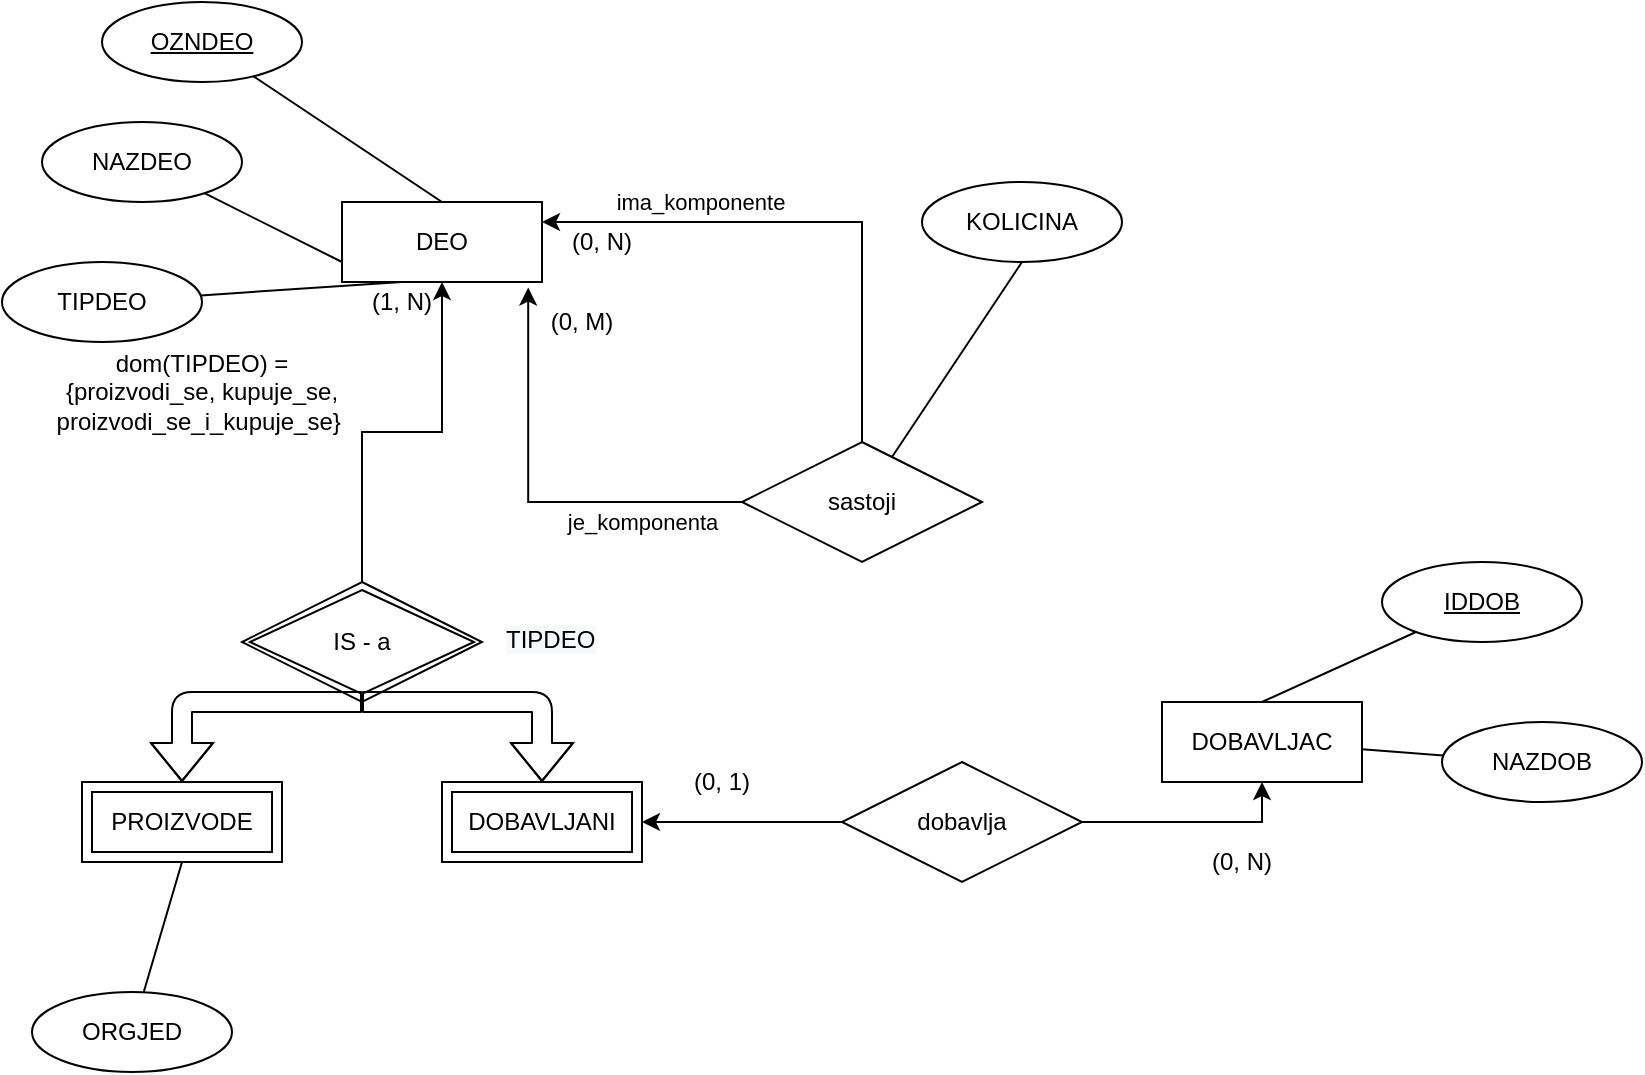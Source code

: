 <mxfile version="14.5.3" type="github" pages="6">
  <diagram id="4QgmK_E6MaeBo4CaiiAG" name="Delovi">
    <mxGraphModel dx="1523" dy="756" grid="1" gridSize="10" guides="1" tooltips="1" connect="1" arrows="1" fold="1" page="1" pageScale="1" pageWidth="850" pageHeight="1100" math="0" shadow="0">
      <root>
        <mxCell id="0" />
        <mxCell id="1" parent="0" />
        <mxCell id="gTAFWl6Fbv0SWskXVmsy-3" value="DEO" style="whiteSpace=wrap;html=1;align=center;" parent="1" vertex="1">
          <mxGeometry x="150" y="120" width="100" height="40" as="geometry" />
        </mxCell>
        <mxCell id="gTAFWl6Fbv0SWskXVmsy-4" value="&lt;u&gt;OZNDEO&lt;/u&gt;" style="ellipse;whiteSpace=wrap;html=1;align=center;" parent="1" vertex="1">
          <mxGeometry x="30" y="20" width="100" height="40" as="geometry" />
        </mxCell>
        <mxCell id="gTAFWl6Fbv0SWskXVmsy-6" value="" style="endArrow=none;html=1;entryX=0.5;entryY=0;entryDx=0;entryDy=0;" parent="1" source="gTAFWl6Fbv0SWskXVmsy-4" target="gTAFWl6Fbv0SWskXVmsy-3" edge="1">
          <mxGeometry width="50" height="50" relative="1" as="geometry">
            <mxPoint x="50" y="90" as="sourcePoint" />
            <mxPoint x="50" y="110.711" as="targetPoint" />
          </mxGeometry>
        </mxCell>
        <mxCell id="gTAFWl6Fbv0SWskXVmsy-9" value="NAZDEO" style="ellipse;whiteSpace=wrap;html=1;align=center;" parent="1" vertex="1">
          <mxGeometry y="80" width="100" height="40" as="geometry" />
        </mxCell>
        <mxCell id="gTAFWl6Fbv0SWskXVmsy-10" value="" style="endArrow=none;html=1;entryX=0;entryY=0.75;entryDx=0;entryDy=0;" parent="1" source="gTAFWl6Fbv0SWskXVmsy-9" target="gTAFWl6Fbv0SWskXVmsy-3" edge="1">
          <mxGeometry width="50" height="50" relative="1" as="geometry">
            <mxPoint x="340" y="110" as="sourcePoint" />
            <mxPoint x="340" y="130.711" as="targetPoint" />
          </mxGeometry>
        </mxCell>
        <mxCell id="gTAFWl6Fbv0SWskXVmsy-19" value="DOBAVLJAC" style="whiteSpace=wrap;html=1;align=center;" parent="1" vertex="1">
          <mxGeometry x="560" y="370" width="100" height="40" as="geometry" />
        </mxCell>
        <mxCell id="gTAFWl6Fbv0SWskXVmsy-22" value="NAZDOB" style="ellipse;whiteSpace=wrap;html=1;align=center;" parent="1" vertex="1">
          <mxGeometry x="700" y="380" width="100" height="40" as="geometry" />
        </mxCell>
        <mxCell id="gTAFWl6Fbv0SWskXVmsy-23" value="" style="endArrow=none;html=1;" parent="1" source="gTAFWl6Fbv0SWskXVmsy-22" target="gTAFWl6Fbv0SWskXVmsy-19" edge="1">
          <mxGeometry width="50" height="50" relative="1" as="geometry">
            <mxPoint x="600" y="100" as="sourcePoint" />
            <mxPoint x="600" y="120.711" as="targetPoint" />
          </mxGeometry>
        </mxCell>
        <mxCell id="gTAFWl6Fbv0SWskXVmsy-24" value="&lt;u&gt;IDDOB&lt;/u&gt;" style="ellipse;whiteSpace=wrap;html=1;align=center;" parent="1" vertex="1">
          <mxGeometry x="670" y="300" width="100" height="40" as="geometry" />
        </mxCell>
        <mxCell id="gTAFWl6Fbv0SWskXVmsy-25" value="" style="endArrow=none;html=1;entryX=0.5;entryY=0;entryDx=0;entryDy=0;" parent="1" source="gTAFWl6Fbv0SWskXVmsy-24" target="gTAFWl6Fbv0SWskXVmsy-19" edge="1">
          <mxGeometry width="50" height="50" relative="1" as="geometry">
            <mxPoint x="740" y="120" as="sourcePoint" />
            <mxPoint x="740" y="140.711" as="targetPoint" />
          </mxGeometry>
        </mxCell>
        <mxCell id="gTAFWl6Fbv0SWskXVmsy-27" value="dom(TIPDEO) = {proizvodi_se, kupuje_se, proizvodi_se_i_kupuje_se}&amp;nbsp;" style="text;html=1;strokeColor=none;fillColor=none;align=center;verticalAlign=middle;whiteSpace=wrap;rounded=0;" parent="1" vertex="1">
          <mxGeometry x="5" y="200" width="150" height="30" as="geometry" />
        </mxCell>
        <mxCell id="gTAFWl6Fbv0SWskXVmsy-38" value="ima_komponente" style="edgeStyle=orthogonalEdgeStyle;rounded=0;orthogonalLoop=1;jettySize=auto;html=1;entryX=1;entryY=0.25;entryDx=0;entryDy=0;exitX=0.5;exitY=0;exitDx=0;exitDy=0;" parent="1" source="gTAFWl6Fbv0SWskXVmsy-33" target="gTAFWl6Fbv0SWskXVmsy-3" edge="1">
          <mxGeometry x="0.407" y="-10" relative="1" as="geometry">
            <mxPoint x="-1" as="offset" />
          </mxGeometry>
        </mxCell>
        <mxCell id="gTAFWl6Fbv0SWskXVmsy-49" value="je_komponenta" style="edgeStyle=orthogonalEdgeStyle;rounded=0;orthogonalLoop=1;jettySize=auto;html=1;entryX=0.931;entryY=1.069;entryDx=0;entryDy=0;entryPerimeter=0;" parent="1" source="gTAFWl6Fbv0SWskXVmsy-33" target="gTAFWl6Fbv0SWskXVmsy-3" edge="1">
          <mxGeometry x="-0.532" y="10" relative="1" as="geometry">
            <mxPoint as="offset" />
          </mxGeometry>
        </mxCell>
        <mxCell id="gTAFWl6Fbv0SWskXVmsy-33" value="sastoji" style="shape=rhombus;perimeter=rhombusPerimeter;whiteSpace=wrap;html=1;align=center;" parent="1" vertex="1">
          <mxGeometry x="350" y="240" width="120" height="60" as="geometry" />
        </mxCell>
        <mxCell id="gTAFWl6Fbv0SWskXVmsy-40" value="KOLICINA" style="ellipse;whiteSpace=wrap;html=1;align=center;" parent="1" vertex="1">
          <mxGeometry x="440" y="110" width="100" height="40" as="geometry" />
        </mxCell>
        <mxCell id="gTAFWl6Fbv0SWskXVmsy-41" value="" style="endArrow=none;html=1;entryX=0.5;entryY=1;entryDx=0;entryDy=0;" parent="1" source="gTAFWl6Fbv0SWskXVmsy-33" target="gTAFWl6Fbv0SWskXVmsy-40" edge="1">
          <mxGeometry width="50" height="50" relative="1" as="geometry">
            <mxPoint x="470" y="320" as="sourcePoint" />
            <mxPoint x="540.711" y="270" as="targetPoint" />
          </mxGeometry>
        </mxCell>
        <mxCell id="gTAFWl6Fbv0SWskXVmsy-42" value="(0, N)" style="text;html=1;strokeColor=none;fillColor=none;align=center;verticalAlign=middle;whiteSpace=wrap;rounded=0;" parent="1" vertex="1">
          <mxGeometry x="260" y="130" width="40" height="20" as="geometry" />
        </mxCell>
        <mxCell id="gTAFWl6Fbv0SWskXVmsy-45" style="edgeStyle=orthogonalEdgeStyle;rounded=0;orthogonalLoop=1;jettySize=auto;html=1;entryX=0.5;entryY=1;entryDx=0;entryDy=0;" parent="1" source="gTAFWl6Fbv0SWskXVmsy-44" target="gTAFWl6Fbv0SWskXVmsy-19" edge="1">
          <mxGeometry relative="1" as="geometry" />
        </mxCell>
        <mxCell id="gTAFWl6Fbv0SWskXVmsy-46" style="edgeStyle=orthogonalEdgeStyle;rounded=0;orthogonalLoop=1;jettySize=auto;html=1;entryX=1;entryY=0.5;entryDx=0;entryDy=0;" parent="1" source="gTAFWl6Fbv0SWskXVmsy-44" target="gTAFWl6Fbv0SWskXVmsy-62" edge="1">
          <mxGeometry relative="1" as="geometry" />
        </mxCell>
        <mxCell id="gTAFWl6Fbv0SWskXVmsy-44" value="dobavlja" style="shape=rhombus;perimeter=rhombusPerimeter;whiteSpace=wrap;html=1;align=center;" parent="1" vertex="1">
          <mxGeometry x="400" y="400" width="120" height="60" as="geometry" />
        </mxCell>
        <mxCell id="gTAFWl6Fbv0SWskXVmsy-47" value="(0, 1)" style="text;html=1;strokeColor=none;fillColor=none;align=center;verticalAlign=middle;whiteSpace=wrap;rounded=0;" parent="1" vertex="1">
          <mxGeometry x="320" y="400" width="40" height="20" as="geometry" />
        </mxCell>
        <mxCell id="gTAFWl6Fbv0SWskXVmsy-48" value="(0, N)" style="text;html=1;strokeColor=none;fillColor=none;align=center;verticalAlign=middle;whiteSpace=wrap;rounded=0;" parent="1" vertex="1">
          <mxGeometry x="580" y="440" width="40" height="20" as="geometry" />
        </mxCell>
        <mxCell id="gTAFWl6Fbv0SWskXVmsy-67" style="edgeStyle=orthogonalEdgeStyle;rounded=0;orthogonalLoop=1;jettySize=auto;html=1;entryX=0.5;entryY=1;entryDx=0;entryDy=0;" parent="1" source="gTAFWl6Fbv0SWskXVmsy-61" target="gTAFWl6Fbv0SWskXVmsy-3" edge="1">
          <mxGeometry relative="1" as="geometry" />
        </mxCell>
        <mxCell id="gTAFWl6Fbv0SWskXVmsy-61" value="IS - a" style="shape=rhombus;double=1;perimeter=rhombusPerimeter;whiteSpace=wrap;html=1;align=center;" parent="1" vertex="1">
          <mxGeometry x="100" y="310" width="120" height="60" as="geometry" />
        </mxCell>
        <mxCell id="gTAFWl6Fbv0SWskXVmsy-62" value="DOBAVLJANI" style="shape=ext;margin=3;double=1;whiteSpace=wrap;html=1;align=center;" parent="1" vertex="1">
          <mxGeometry x="200" y="410" width="100" height="40" as="geometry" />
        </mxCell>
        <mxCell id="gTAFWl6Fbv0SWskXVmsy-63" value="PROIZVODE" style="shape=ext;margin=3;double=1;whiteSpace=wrap;html=1;align=center;" parent="1" vertex="1">
          <mxGeometry x="20" y="410" width="100" height="40" as="geometry" />
        </mxCell>
        <mxCell id="gTAFWl6Fbv0SWskXVmsy-65" value="" style="shape=flexArrow;endArrow=classic;html=1;entryX=0.5;entryY=0;entryDx=0;entryDy=0;" parent="1" target="gTAFWl6Fbv0SWskXVmsy-62" edge="1">
          <mxGeometry width="50" height="50" relative="1" as="geometry">
            <mxPoint x="160" y="370" as="sourcePoint" />
            <mxPoint x="290.711" y="340" as="targetPoint" />
            <Array as="points">
              <mxPoint x="250" y="370" />
            </Array>
          </mxGeometry>
        </mxCell>
        <mxCell id="gTAFWl6Fbv0SWskXVmsy-66" value="" style="shape=flexArrow;endArrow=classic;html=1;exitX=0.5;exitY=1;exitDx=0;exitDy=0;" parent="1" source="gTAFWl6Fbv0SWskXVmsy-61" edge="1">
          <mxGeometry width="50" height="50" relative="1" as="geometry">
            <mxPoint x="108" y="340" as="sourcePoint" />
            <mxPoint x="70" y="410" as="targetPoint" />
            <Array as="points">
              <mxPoint x="70" y="370" />
            </Array>
          </mxGeometry>
        </mxCell>
        <mxCell id="gTAFWl6Fbv0SWskXVmsy-68" value="(1, N)" style="text;html=1;strokeColor=none;fillColor=none;align=center;verticalAlign=middle;whiteSpace=wrap;rounded=0;" parent="1" vertex="1">
          <mxGeometry x="160" y="160" width="40" height="20" as="geometry" />
        </mxCell>
        <mxCell id="gTAFWl6Fbv0SWskXVmsy-69" value="ORGJED" style="ellipse;whiteSpace=wrap;html=1;align=center;" parent="1" vertex="1">
          <mxGeometry x="-5" y="515" width="100" height="40" as="geometry" />
        </mxCell>
        <mxCell id="gTAFWl6Fbv0SWskXVmsy-70" value="" style="endArrow=none;html=1;entryX=0.5;entryY=1;entryDx=0;entryDy=0;" parent="1" source="gTAFWl6Fbv0SWskXVmsy-69" target="gTAFWl6Fbv0SWskXVmsy-63" edge="1">
          <mxGeometry width="50" height="50" relative="1" as="geometry">
            <mxPoint x="335" y="545" as="sourcePoint" />
            <mxPoint x="145" y="585" as="targetPoint" />
          </mxGeometry>
        </mxCell>
        <mxCell id="gTAFWl6Fbv0SWskXVmsy-73" value="TIPDEO" style="ellipse;whiteSpace=wrap;html=1;align=center;" parent="1" vertex="1">
          <mxGeometry x="-20" y="150" width="100" height="40" as="geometry" />
        </mxCell>
        <mxCell id="gTAFWl6Fbv0SWskXVmsy-74" value="" style="endArrow=none;html=1;entryX=0.5;entryY=0;entryDx=0;entryDy=0;" parent="1" source="gTAFWl6Fbv0SWskXVmsy-73" target="gTAFWl6Fbv0SWskXVmsy-68" edge="1">
          <mxGeometry width="50" height="50" relative="1" as="geometry">
            <mxPoint x="320" y="180" as="sourcePoint" />
            <mxPoint x="130" y="220" as="targetPoint" />
          </mxGeometry>
        </mxCell>
        <mxCell id="gTAFWl6Fbv0SWskXVmsy-75" value="&lt;span style=&quot;color: rgb(0, 0, 0); font-family: helvetica; font-size: 12px; font-style: normal; font-weight: 400; letter-spacing: normal; text-align: center; text-indent: 0px; text-transform: none; word-spacing: 0px; background-color: rgb(248, 249, 250); display: inline; float: none;&quot;&gt;TIPDEO&lt;/span&gt;" style="text;whiteSpace=wrap;html=1;" parent="1" vertex="1">
          <mxGeometry x="230" y="325" width="70" height="30" as="geometry" />
        </mxCell>
        <mxCell id="4D9EzU_ZLw3LFbes1cyo-1" value="(0, M)" style="text;html=1;strokeColor=none;fillColor=none;align=center;verticalAlign=middle;whiteSpace=wrap;rounded=0;" parent="1" vertex="1">
          <mxGeometry x="250" y="170" width="40" height="20" as="geometry" />
        </mxCell>
      </root>
    </mxGraphModel>
  </diagram>
  <diagram id="-ay685PkzrLm5GVWUZSy" name="Letovi">
    <mxGraphModel dx="673" dy="756" grid="1" gridSize="10" guides="1" tooltips="1" connect="1" arrows="1" fold="1" page="1" pageScale="1" pageWidth="850" pageHeight="1100" math="0" shadow="0">
      <root>
        <mxCell id="TX_zvMddl1gVQJlivaQw-0" />
        <mxCell id="TX_zvMddl1gVQJlivaQw-1" parent="TX_zvMddl1gVQJlivaQw-0" />
        <mxCell id="TX_zvMddl1gVQJlivaQw-2" value="PILOT" style="whiteSpace=wrap;html=1;align=center;" parent="TX_zvMddl1gVQJlivaQw-1" vertex="1">
          <mxGeometry x="160" y="110" width="100" height="40" as="geometry" />
        </mxCell>
        <mxCell id="TX_zvMddl1gVQJlivaQw-3" value="przplt" style="ellipse;whiteSpace=wrap;html=1;align=center;" parent="TX_zvMddl1gVQJlivaQw-1" vertex="1">
          <mxGeometry x="10" y="150" width="100" height="40" as="geometry" />
        </mxCell>
        <mxCell id="TX_zvMddl1gVQJlivaQw-4" value="imeplt" style="ellipse;whiteSpace=wrap;html=1;align=center;" parent="TX_zvMddl1gVQJlivaQw-1" vertex="1">
          <mxGeometry x="20" y="70" width="100" height="40" as="geometry" />
        </mxCell>
        <mxCell id="TX_zvMddl1gVQJlivaQw-5" value="&lt;u&gt;idplt&lt;/u&gt;" style="ellipse;whiteSpace=wrap;html=1;align=center;" parent="TX_zvMddl1gVQJlivaQw-1" vertex="1">
          <mxGeometry x="80" y="20" width="100" height="40" as="geometry" />
        </mxCell>
        <mxCell id="TX_zvMddl1gVQJlivaQw-7" value="TIP AVIONA" style="whiteSpace=wrap;html=1;align=center;" parent="TX_zvMddl1gVQJlivaQw-1" vertex="1">
          <mxGeometry x="490" y="110" width="100" height="40" as="geometry" />
        </mxCell>
        <mxCell id="TX_zvMddl1gVQJlivaQw-8" value="naztav" style="ellipse;whiteSpace=wrap;html=1;align=center;" parent="TX_zvMddl1gVQJlivaQw-1" vertex="1">
          <mxGeometry x="550" y="170" width="100" height="40" as="geometry" />
        </mxCell>
        <mxCell id="TX_zvMddl1gVQJlivaQw-9" value="&lt;u&gt;idtav&lt;/u&gt;" style="ellipse;whiteSpace=wrap;html=1;align=center;" parent="TX_zvMddl1gVQJlivaQw-1" vertex="1">
          <mxGeometry x="560" y="20" width="100" height="40" as="geometry" />
        </mxCell>
        <mxCell id="TX_zvMddl1gVQJlivaQw-10" value="LET" style="whiteSpace=wrap;html=1;align=center;" parent="TX_zvMddl1gVQJlivaQw-1" vertex="1">
          <mxGeometry x="140" y="300" width="100" height="40" as="geometry" />
        </mxCell>
        <mxCell id="TX_zvMddl1gVQJlivaQw-11" value="&lt;u&gt;idlet&lt;/u&gt;" style="ellipse;whiteSpace=wrap;html=1;align=center;" parent="TX_zvMddl1gVQJlivaQw-1" vertex="1">
          <mxGeometry x="10" y="250" width="100" height="40" as="geometry" />
        </mxCell>
        <mxCell id="TX_zvMddl1gVQJlivaQw-12" value="opis_leta" style="ellipse;whiteSpace=wrap;html=1;align=center;" parent="TX_zvMddl1gVQJlivaQw-1" vertex="1">
          <mxGeometry x="10" y="320" width="100" height="40" as="geometry" />
        </mxCell>
        <mxCell id="TX_zvMddl1gVQJlivaQw-14" value="" style="endArrow=none;html=1;entryX=0.5;entryY=0;entryDx=0;entryDy=0;" parent="TX_zvMddl1gVQJlivaQw-1" source="TX_zvMddl1gVQJlivaQw-5" target="TX_zvMddl1gVQJlivaQw-2" edge="1">
          <mxGeometry width="50" height="50" relative="1" as="geometry">
            <mxPoint x="130" y="110" as="sourcePoint" />
            <mxPoint x="130" y="130.711" as="targetPoint" />
          </mxGeometry>
        </mxCell>
        <mxCell id="TX_zvMddl1gVQJlivaQw-15" value="" style="endArrow=none;html=1;entryX=0;entryY=0.5;entryDx=0;entryDy=0;" parent="TX_zvMddl1gVQJlivaQw-1" source="TX_zvMddl1gVQJlivaQw-4" target="TX_zvMddl1gVQJlivaQw-2" edge="1">
          <mxGeometry width="50" height="50" relative="1" as="geometry">
            <mxPoint x="120" y="140" as="sourcePoint" />
            <mxPoint x="190.711" y="90" as="targetPoint" />
          </mxGeometry>
        </mxCell>
        <mxCell id="TX_zvMddl1gVQJlivaQw-16" value="" style="endArrow=none;html=1;entryX=0.5;entryY=1;entryDx=0;entryDy=0;" parent="TX_zvMddl1gVQJlivaQw-1" source="TX_zvMddl1gVQJlivaQw-3" target="TX_zvMddl1gVQJlivaQw-2" edge="1">
          <mxGeometry width="50" height="50" relative="1" as="geometry">
            <mxPoint x="110" y="220" as="sourcePoint" />
            <mxPoint x="180.711" y="170" as="targetPoint" />
          </mxGeometry>
        </mxCell>
        <mxCell id="TX_zvMddl1gVQJlivaQw-17" value="" style="endArrow=none;html=1;entryX=0.5;entryY=0;entryDx=0;entryDy=0;" parent="TX_zvMddl1gVQJlivaQw-1" source="TX_zvMddl1gVQJlivaQw-11" target="TX_zvMddl1gVQJlivaQw-10" edge="1">
          <mxGeometry width="50" height="50" relative="1" as="geometry">
            <mxPoint x="110" y="320" as="sourcePoint" />
            <mxPoint x="180.711" y="270" as="targetPoint" />
          </mxGeometry>
        </mxCell>
        <mxCell id="TX_zvMddl1gVQJlivaQw-18" value="" style="endArrow=none;html=1;entryX=0;entryY=0.5;entryDx=0;entryDy=0;" parent="TX_zvMddl1gVQJlivaQw-1" source="TX_zvMddl1gVQJlivaQw-12" target="TX_zvMddl1gVQJlivaQw-10" edge="1">
          <mxGeometry width="50" height="50" relative="1" as="geometry">
            <mxPoint x="110" y="390" as="sourcePoint" />
            <mxPoint x="180.711" y="340" as="targetPoint" />
          </mxGeometry>
        </mxCell>
        <mxCell id="TX_zvMddl1gVQJlivaQw-19" value="" style="endArrow=none;html=1;entryX=0.5;entryY=0;entryDx=0;entryDy=0;" parent="TX_zvMddl1gVQJlivaQw-1" source="TX_zvMddl1gVQJlivaQw-9" target="TX_zvMddl1gVQJlivaQw-7" edge="1">
          <mxGeometry width="50" height="50" relative="1" as="geometry">
            <mxPoint x="610" y="110" as="sourcePoint" />
            <mxPoint x="610" y="130.711" as="targetPoint" />
          </mxGeometry>
        </mxCell>
        <mxCell id="TX_zvMddl1gVQJlivaQw-20" value="" style="endArrow=none;html=1;entryX=0.5;entryY=1;entryDx=0;entryDy=0;" parent="TX_zvMddl1gVQJlivaQw-1" source="TX_zvMddl1gVQJlivaQw-8" target="TX_zvMddl1gVQJlivaQw-7" edge="1">
          <mxGeometry width="50" height="50" relative="1" as="geometry">
            <mxPoint x="539.289" y="210" as="sourcePoint" />
            <mxPoint x="539.289" y="160" as="targetPoint" />
          </mxGeometry>
        </mxCell>
        <mxCell id="TX_zvMddl1gVQJlivaQw-23" value="(1, M)" style="edgeStyle=orthogonalEdgeStyle;rounded=0;orthogonalLoop=1;jettySize=auto;html=1;entryX=0;entryY=0.5;entryDx=0;entryDy=0;" parent="TX_zvMddl1gVQJlivaQw-1" target="TX_zvMddl1gVQJlivaQw-7" edge="1">
          <mxGeometry x="0.077" y="10" relative="1" as="geometry">
            <mxPoint x="425" y="130" as="sourcePoint" />
            <mxPoint as="offset" />
          </mxGeometry>
        </mxCell>
        <mxCell id="TX_zvMddl1gVQJlivaQw-26" value="(1, N)" style="edgeStyle=orthogonalEdgeStyle;rounded=0;orthogonalLoop=1;jettySize=auto;html=1;entryX=0.25;entryY=1;entryDx=0;entryDy=0;exitX=1;exitY=0.5;exitDx=0;exitDy=0;" parent="TX_zvMddl1gVQJlivaQw-1" source="TX_zvMddl1gVQJlivaQw-28" target="TX_zvMddl1gVQJlivaQw-7" edge="1">
          <mxGeometry x="0.83" y="15" relative="1" as="geometry">
            <mxPoint x="450" y="320" as="sourcePoint" />
            <mxPoint as="offset" />
          </mxGeometry>
        </mxCell>
        <mxCell id="TX_zvMddl1gVQJlivaQw-27" value="(1, 1)" style="edgeStyle=orthogonalEdgeStyle;rounded=0;orthogonalLoop=1;jettySize=auto;html=1;entryX=1;entryY=0.5;entryDx=0;entryDy=0;exitX=0;exitY=0.5;exitDx=0;exitDy=0;" parent="TX_zvMddl1gVQJlivaQw-1" source="TX_zvMddl1gVQJlivaQw-28" target="TX_zvMddl1gVQJlivaQw-10" edge="1">
          <mxGeometry x="0.556" y="-10" relative="1" as="geometry">
            <mxPoint x="330" y="320" as="sourcePoint" />
            <mxPoint as="offset" />
          </mxGeometry>
        </mxCell>
        <mxCell id="TX_zvMddl1gVQJlivaQw-28" value="obavlja" style="shape=associativeEntity;whiteSpace=wrap;html=1;align=center;" parent="TX_zvMddl1gVQJlivaQw-1" vertex="1">
          <mxGeometry x="292.5" y="290" width="140" height="60" as="geometry" />
        </mxCell>
        <mxCell id="TX_zvMddl1gVQJlivaQw-32" value="(0, N)" style="edgeStyle=orthogonalEdgeStyle;rounded=0;orthogonalLoop=1;jettySize=auto;html=1;entryX=0.5;entryY=1;entryDx=0;entryDy=0;" parent="TX_zvMddl1gVQJlivaQw-1" source="TX_zvMddl1gVQJlivaQw-29" target="TX_zvMddl1gVQJlivaQw-35" edge="1">
          <mxGeometry x="0.851" y="-19" relative="1" as="geometry">
            <mxPoint as="offset" />
          </mxGeometry>
        </mxCell>
        <mxCell id="TX_zvMddl1gVQJlivaQw-33" value="(1, M)" style="edgeStyle=orthogonalEdgeStyle;rounded=0;orthogonalLoop=1;jettySize=auto;html=1;entryX=0.5;entryY=0;entryDx=0;entryDy=0;" parent="TX_zvMddl1gVQJlivaQw-1" source="TX_zvMddl1gVQJlivaQw-29" target="TX_zvMddl1gVQJlivaQw-28" edge="1">
          <mxGeometry x="-0.182" y="15" relative="1" as="geometry">
            <mxPoint x="390" y="280" as="targetPoint" />
            <mxPoint as="offset" />
          </mxGeometry>
        </mxCell>
        <mxCell id="TX_zvMddl1gVQJlivaQw-29" value="leti" style="shape=rhombus;perimeter=rhombusPerimeter;whiteSpace=wrap;html=1;align=center;" parent="TX_zvMddl1gVQJlivaQw-1" vertex="1">
          <mxGeometry x="302.5" y="200" width="120" height="60" as="geometry" />
        </mxCell>
        <mxCell id="TX_zvMddl1gVQJlivaQw-56" style="edgeStyle=orthogonalEdgeStyle;rounded=0;orthogonalLoop=1;jettySize=auto;html=1;entryX=1;entryY=0.5;entryDx=0;entryDy=0;" parent="TX_zvMddl1gVQJlivaQw-1" source="TX_zvMddl1gVQJlivaQw-35" target="TX_zvMddl1gVQJlivaQw-2" edge="1">
          <mxGeometry relative="1" as="geometry" />
        </mxCell>
        <mxCell id="TX_zvMddl1gVQJlivaQw-35" value="angazovan" style="shape=associativeEntity;whiteSpace=wrap;html=1;align=center;" parent="TX_zvMddl1gVQJlivaQw-1" vertex="1">
          <mxGeometry x="307.5" y="100" width="125" height="60" as="geometry" />
        </mxCell>
        <mxCell id="TX_zvMddl1gVQJlivaQw-40" style="edgeStyle=orthogonalEdgeStyle;rounded=0;orthogonalLoop=1;jettySize=auto;html=1;" parent="TX_zvMddl1gVQJlivaQw-1" source="TX_zvMddl1gVQJlivaQw-36" target="TX_zvMddl1gVQJlivaQw-2" edge="1">
          <mxGeometry relative="1" as="geometry" />
        </mxCell>
        <mxCell id="TX_zvMddl1gVQJlivaQw-41" style="edgeStyle=orthogonalEdgeStyle;rounded=0;orthogonalLoop=1;jettySize=auto;html=1;entryX=0.5;entryY=0;entryDx=0;entryDy=0;" parent="TX_zvMddl1gVQJlivaQw-1" source="TX_zvMddl1gVQJlivaQw-36" target="TX_zvMddl1gVQJlivaQw-10" edge="1">
          <mxGeometry relative="1" as="geometry" />
        </mxCell>
        <mxCell id="TX_zvMddl1gVQJlivaQw-36" value="je_sef" style="shape=rhombus;perimeter=rhombusPerimeter;whiteSpace=wrap;html=1;align=center;direction=west;" parent="TX_zvMddl1gVQJlivaQw-1" vertex="1">
          <mxGeometry x="150" y="200" width="120" height="60" as="geometry" />
        </mxCell>
        <mxCell id="TX_zvMddl1gVQJlivaQw-42" value="dat_ras" style="ellipse;whiteSpace=wrap;html=1;align=center;" parent="TX_zvMddl1gVQJlivaQw-1" vertex="1">
          <mxGeometry x="240" y="160" width="100" height="40" as="geometry" />
        </mxCell>
        <mxCell id="TX_zvMddl1gVQJlivaQw-44" value="" style="endArrow=none;html=1;entryX=0.5;entryY=1;entryDx=0;entryDy=0;exitX=0;exitY=1;exitDx=0;exitDy=0;" parent="TX_zvMddl1gVQJlivaQw-1" source="TX_zvMddl1gVQJlivaQw-36" target="TX_zvMddl1gVQJlivaQw-42" edge="1">
          <mxGeometry width="50" height="50" relative="1" as="geometry">
            <mxPoint x="320" y="230" as="sourcePoint" />
            <mxPoint x="370" y="180" as="targetPoint" />
          </mxGeometry>
        </mxCell>
        <mxCell id="TX_zvMddl1gVQJlivaQw-45" value="(0, N)" style="text;html=1;strokeColor=none;fillColor=none;align=center;verticalAlign=middle;whiteSpace=wrap;rounded=0;" parent="TX_zvMddl1gVQJlivaQw-1" vertex="1">
          <mxGeometry x="170" y="160" width="40" height="20" as="geometry" />
        </mxCell>
        <mxCell id="TX_zvMddl1gVQJlivaQw-46" value="(1, 1)" style="text;html=1;strokeColor=none;fillColor=none;align=center;verticalAlign=middle;whiteSpace=wrap;rounded=0;" parent="TX_zvMddl1gVQJlivaQw-1" vertex="1">
          <mxGeometry x="200" y="280" width="40" height="20" as="geometry" />
        </mxCell>
        <mxCell id="TX_zvMddl1gVQJlivaQw-48" value="brstav" style="ellipse;whiteSpace=wrap;html=1;align=center;" parent="TX_zvMddl1gVQJlivaQw-1" vertex="1">
          <mxGeometry x="332.5" y="10" width="100" height="40" as="geometry" />
        </mxCell>
        <mxCell id="TX_zvMddl1gVQJlivaQw-51" value="" style="endArrow=none;html=1;entryX=0.5;entryY=0;entryDx=0;entryDy=0;" parent="TX_zvMddl1gVQJlivaQw-1" source="TX_zvMddl1gVQJlivaQw-48" target="TX_zvMddl1gVQJlivaQw-35" edge="1">
          <mxGeometry width="50" height="50" relative="1" as="geometry">
            <mxPoint x="382.5" y="100" as="sourcePoint" />
            <mxPoint x="382.5" y="120.711" as="targetPoint" />
          </mxGeometry>
        </mxCell>
        <mxCell id="TX_zvMddl1gVQJlivaQw-53" value="brsati" style="ellipse;whiteSpace=wrap;html=1;align=center;" parent="TX_zvMddl1gVQJlivaQw-1" vertex="1">
          <mxGeometry x="400" y="170" width="100" height="40" as="geometry" />
        </mxCell>
        <mxCell id="TX_zvMddl1gVQJlivaQw-54" value="" style="endArrow=none;html=1;entryX=1;entryY=0.5;entryDx=0;entryDy=0;" parent="TX_zvMddl1gVQJlivaQw-1" source="TX_zvMddl1gVQJlivaQw-53" target="TX_zvMddl1gVQJlivaQw-29" edge="1">
          <mxGeometry width="50" height="50" relative="1" as="geometry">
            <mxPoint x="450" y="260" as="sourcePoint" />
            <mxPoint x="450" y="280.711" as="targetPoint" />
          </mxGeometry>
        </mxCell>
        <mxCell id="TX_zvMddl1gVQJlivaQw-57" value="(0, N)" style="text;html=1;strokeColor=none;fillColor=none;align=center;verticalAlign=middle;whiteSpace=wrap;rounded=0;" parent="TX_zvMddl1gVQJlivaQw-1" vertex="1">
          <mxGeometry x="260" y="110" width="40" height="20" as="geometry" />
        </mxCell>
      </root>
    </mxGraphModel>
  </diagram>
  <diagram id="unB53T29m_kvpygn8hCU" name="Apoteka">
    <mxGraphModel dx="1642" dy="889" grid="1" gridSize="10" guides="1" tooltips="1" connect="1" arrows="1" fold="1" page="1" pageScale="1" pageWidth="850" pageHeight="1100" math="0" shadow="0">
      <root>
        <mxCell id="eqqeCOTNaoZ__6hZ0gpq-0" />
        <mxCell id="eqqeCOTNaoZ__6hZ0gpq-1" parent="eqqeCOTNaoZ__6hZ0gpq-0" />
        <mxCell id="eqqeCOTNaoZ__6hZ0gpq-2" value="FARMACEUTSKA KOMPANIJA" style="whiteSpace=wrap;html=1;align=center;" parent="eqqeCOTNaoZ__6hZ0gpq-1" vertex="1">
          <mxGeometry x="95" y="170" width="110" height="50" as="geometry" />
        </mxCell>
        <mxCell id="-cbBbG7olf2igC_2fDJn-0" value="APOTEKA" style="whiteSpace=wrap;html=1;align=center;" parent="eqqeCOTNaoZ__6hZ0gpq-1" vertex="1">
          <mxGeometry x="450" y="175" width="100" height="40" as="geometry" />
        </mxCell>
        <mxCell id="Ve-cWkL2a4EjSi6m4Jqw-0" style="edgeStyle=orthogonalEdgeStyle;rounded=0;orthogonalLoop=1;jettySize=auto;html=1;" parent="eqqeCOTNaoZ__6hZ0gpq-1" source="-cbBbG7olf2igC_2fDJn-1" target="eqqeCOTNaoZ__6hZ0gpq-2" edge="1">
          <mxGeometry relative="1" as="geometry" />
        </mxCell>
        <mxCell id="Ve-cWkL2a4EjSi6m4Jqw-2" value="(0, N)" style="edgeLabel;html=1;align=center;verticalAlign=middle;resizable=0;points=[];" parent="Ve-cWkL2a4EjSi6m4Jqw-0" vertex="1" connectable="0">
          <mxGeometry x="0.147" relative="1" as="geometry">
            <mxPoint x="-11.03" y="-15" as="offset" />
          </mxGeometry>
        </mxCell>
        <mxCell id="Ve-cWkL2a4EjSi6m4Jqw-1" value="(1, M)" style="edgeStyle=orthogonalEdgeStyle;rounded=0;orthogonalLoop=1;jettySize=auto;html=1;entryX=0;entryY=0.5;entryDx=0;entryDy=0;" parent="eqqeCOTNaoZ__6hZ0gpq-1" source="-cbBbG7olf2igC_2fDJn-1" target="-cbBbG7olf2igC_2fDJn-0" edge="1">
          <mxGeometry y="15" relative="1" as="geometry">
            <mxPoint as="offset" />
          </mxGeometry>
        </mxCell>
        <mxCell id="-cbBbG7olf2igC_2fDJn-1" value="ima_ugovor" style="shape=rhombus;perimeter=rhombusPerimeter;whiteSpace=wrap;html=1;align=center;" parent="eqqeCOTNaoZ__6hZ0gpq-1" vertex="1">
          <mxGeometry x="290" y="165" width="120" height="60" as="geometry" />
        </mxCell>
        <mxCell id="uGpxKkweBs8M4jeoCG6X-6" value="je_nadredjena" style="edgeStyle=orthogonalEdgeStyle;rounded=0;orthogonalLoop=1;jettySize=auto;html=1;entryX=0.5;entryY=0;entryDx=0;entryDy=0;" parent="eqqeCOTNaoZ__6hZ0gpq-1" source="uGpxKkweBs8M4jeoCG6X-1" target="eqqeCOTNaoZ__6hZ0gpq-2" edge="1">
          <mxGeometry x="-0.5" y="40" relative="1" as="geometry">
            <mxPoint as="offset" />
          </mxGeometry>
        </mxCell>
        <mxCell id="7aN103Iy42KA0HukAvK2-1" style="edgeStyle=orthogonalEdgeStyle;rounded=0;orthogonalLoop=1;jettySize=auto;html=1;entryX=0;entryY=0.5;entryDx=0;entryDy=0;" parent="eqqeCOTNaoZ__6hZ0gpq-1" source="uGpxKkweBs8M4jeoCG6X-1" target="eqqeCOTNaoZ__6hZ0gpq-2" edge="1">
          <mxGeometry relative="1" as="geometry">
            <Array as="points">
              <mxPoint x="50" y="60" />
              <mxPoint x="50" y="195" />
            </Array>
          </mxGeometry>
        </mxCell>
        <mxCell id="uGpxKkweBs8M4jeoCG6X-1" value="sastoji" style="shape=rhombus;perimeter=rhombusPerimeter;whiteSpace=wrap;html=1;align=center;" parent="eqqeCOTNaoZ__6hZ0gpq-1" vertex="1">
          <mxGeometry x="90" y="30" width="120" height="60" as="geometry" />
        </mxCell>
        <mxCell id="7aN103Iy42KA0HukAvK2-2" value="je_potkompanija" style="text;html=1;strokeColor=none;fillColor=none;align=center;verticalAlign=middle;whiteSpace=wrap;rounded=0;" parent="eqqeCOTNaoZ__6hZ0gpq-1" vertex="1">
          <mxGeometry x="30" y="30" width="40" height="20" as="geometry" />
        </mxCell>
        <mxCell id="7aN103Iy42KA0HukAvK2-5" style="edgeStyle=orthogonalEdgeStyle;rounded=0;orthogonalLoop=1;jettySize=auto;html=1;entryX=0.549;entryY=1.033;entryDx=0;entryDy=0;entryPerimeter=0;exitX=0.5;exitY=0;exitDx=0;exitDy=0;" parent="eqqeCOTNaoZ__6hZ0gpq-1" source="qnaZAKbXe2sExS7OtwbW-2" target="eqqeCOTNaoZ__6hZ0gpq-2" edge="1">
          <mxGeometry relative="1" as="geometry">
            <mxPoint x="250" y="290" as="sourcePoint" />
          </mxGeometry>
        </mxCell>
        <mxCell id="7aN103Iy42KA0HukAvK2-7" value="(1, N)" style="text;html=1;strokeColor=none;fillColor=none;align=center;verticalAlign=middle;whiteSpace=wrap;rounded=0;" parent="eqqeCOTNaoZ__6hZ0gpq-1" vertex="1">
          <mxGeometry x="160" y="225" width="40" height="20" as="geometry" />
        </mxCell>
        <mxCell id="7aN103Iy42KA0HukAvK2-17" style="edgeStyle=orthogonalEdgeStyle;rounded=0;orthogonalLoop=1;jettySize=auto;html=1;entryX=1;entryY=0.5;entryDx=0;entryDy=0;exitX=0;exitY=0.5;exitDx=0;exitDy=0;" parent="eqqeCOTNaoZ__6hZ0gpq-1" source="LJlYYRkhnRmaCp836zTc-4" target="qnaZAKbXe2sExS7OtwbW-0" edge="1">
          <mxGeometry relative="1" as="geometry">
            <mxPoint x="440" y="320" as="sourcePoint" />
            <mxPoint x="380" y="370" as="targetPoint" />
          </mxGeometry>
        </mxCell>
        <mxCell id="7aN103Iy42KA0HukAvK2-18" style="edgeStyle=orthogonalEdgeStyle;rounded=0;orthogonalLoop=1;jettySize=auto;html=1;entryX=0.5;entryY=1;entryDx=0;entryDy=0;exitX=0.5;exitY=0;exitDx=0;exitDy=0;" parent="eqqeCOTNaoZ__6hZ0gpq-1" source="LJlYYRkhnRmaCp836zTc-4" target="-cbBbG7olf2igC_2fDJn-0" edge="1">
          <mxGeometry relative="1" as="geometry">
            <mxPoint x="510" y="330" as="sourcePoint" />
          </mxGeometry>
        </mxCell>
        <mxCell id="7aN103Iy42KA0HukAvK2-19" value="(1, N)" style="text;html=1;strokeColor=none;fillColor=none;align=center;verticalAlign=middle;whiteSpace=wrap;rounded=0;" parent="eqqeCOTNaoZ__6hZ0gpq-1" vertex="1">
          <mxGeometry x="500" y="225" width="40" height="20" as="geometry" />
        </mxCell>
        <mxCell id="7aN103Iy42KA0HukAvK2-21" value="RADNIK" style="whiteSpace=wrap;html=1;align=center;" parent="eqqeCOTNaoZ__6hZ0gpq-1" vertex="1">
          <mxGeometry x="960" y="180" width="100" height="40" as="geometry" />
        </mxCell>
        <mxCell id="7aN103Iy42KA0HukAvK2-23" style="edgeStyle=orthogonalEdgeStyle;rounded=0;orthogonalLoop=1;jettySize=auto;html=1;entryX=0;entryY=0.5;entryDx=0;entryDy=0;" parent="eqqeCOTNaoZ__6hZ0gpq-1" source="7aN103Iy42KA0HukAvK2-22" target="7aN103Iy42KA0HukAvK2-21" edge="1">
          <mxGeometry relative="1" as="geometry" />
        </mxCell>
        <mxCell id="7aN103Iy42KA0HukAvK2-24" style="edgeStyle=orthogonalEdgeStyle;rounded=0;orthogonalLoop=1;jettySize=auto;html=1;entryX=1.033;entryY=0.615;entryDx=0;entryDy=0;entryPerimeter=0;" parent="eqqeCOTNaoZ__6hZ0gpq-1" source="7aN103Iy42KA0HukAvK2-22" target="-cbBbG7olf2igC_2fDJn-0" edge="1">
          <mxGeometry relative="1" as="geometry" />
        </mxCell>
        <mxCell id="7aN103Iy42KA0HukAvK2-22" value="zaposlen" style="shape=rhombus;perimeter=rhombusPerimeter;whiteSpace=wrap;html=1;align=center;" parent="eqqeCOTNaoZ__6hZ0gpq-1" vertex="1">
          <mxGeometry x="580" y="170" width="120" height="60" as="geometry" />
        </mxCell>
        <mxCell id="fD1S1ZeIG5sBqVCxc2l6-0" value="(0, N)" style="text;html=1;strokeColor=none;fillColor=none;align=center;verticalAlign=middle;whiteSpace=wrap;rounded=0;" parent="eqqeCOTNaoZ__6hZ0gpq-1" vertex="1">
          <mxGeometry x="150" y="145" width="40" height="20" as="geometry" />
        </mxCell>
        <mxCell id="fD1S1ZeIG5sBqVCxc2l6-3" value="(0, 1)" style="text;html=1;strokeColor=none;fillColor=none;align=center;verticalAlign=middle;whiteSpace=wrap;rounded=0;" parent="eqqeCOTNaoZ__6hZ0gpq-1" vertex="1">
          <mxGeometry x="55" y="170" width="40" height="20" as="geometry" />
        </mxCell>
        <mxCell id="qnaZAKbXe2sExS7OtwbW-0" value="LEK" style="shape=ext;margin=3;double=1;whiteSpace=wrap;html=1;align=center;" parent="eqqeCOTNaoZ__6hZ0gpq-1" vertex="1">
          <mxGeometry x="105" y="370" width="100" height="40" as="geometry" />
        </mxCell>
        <mxCell id="qnaZAKbXe2sExS7OtwbW-1" value="" style="shape=flexArrow;endArrow=classic;html=1;exitX=0.5;exitY=1;exitDx=0;exitDy=0;entryX=0.5;entryY=0;entryDx=0;entryDy=0;" parent="eqqeCOTNaoZ__6hZ0gpq-1" source="qnaZAKbXe2sExS7OtwbW-2" target="qnaZAKbXe2sExS7OtwbW-0" edge="1">
          <mxGeometry width="50" height="50" relative="1" as="geometry">
            <mxPoint x="145" y="340" as="sourcePoint" />
            <mxPoint x="195" y="290" as="targetPoint" />
          </mxGeometry>
        </mxCell>
        <mxCell id="qnaZAKbXe2sExS7OtwbW-2" value="proizvodi" style="shape=rhombus;double=1;perimeter=rhombusPerimeter;whiteSpace=wrap;html=1;align=center;" parent="eqqeCOTNaoZ__6hZ0gpq-1" vertex="1">
          <mxGeometry x="95" y="270" width="120" height="60" as="geometry" />
        </mxCell>
        <mxCell id="qnaZAKbXe2sExS7OtwbW-3" value="id_lek" style="ellipse;whiteSpace=wrap;html=1;align=center;fontStyle=4;" parent="eqqeCOTNaoZ__6hZ0gpq-1" vertex="1">
          <mxGeometry x="-10" y="380" width="100" height="40" as="geometry" />
        </mxCell>
        <mxCell id="qnaZAKbXe2sExS7OtwbW-5" value="" style="endArrow=none;html=1;entryX=0;entryY=0.25;entryDx=0;entryDy=0;" parent="eqqeCOTNaoZ__6hZ0gpq-1" source="qnaZAKbXe2sExS7OtwbW-3" target="qnaZAKbXe2sExS7OtwbW-0" edge="1">
          <mxGeometry width="50" height="50" relative="1" as="geometry">
            <mxPoint x="90" y="359.289" as="sourcePoint" />
            <mxPoint x="90" y="309.289" as="targetPoint" />
          </mxGeometry>
        </mxCell>
        <mxCell id="qnaZAKbXe2sExS7OtwbW-7" value="(0, M)" style="text;html=1;strokeColor=none;fillColor=none;align=center;verticalAlign=middle;whiteSpace=wrap;rounded=0;" parent="eqqeCOTNaoZ__6hZ0gpq-1" vertex="1">
          <mxGeometry x="210" y="370" width="40" height="20" as="geometry" />
        </mxCell>
        <mxCell id="qnaZAKbXe2sExS7OtwbW-8" value="(1, N)" style="text;html=1;strokeColor=none;fillColor=none;align=center;verticalAlign=middle;whiteSpace=wrap;rounded=0;" parent="eqqeCOTNaoZ__6hZ0gpq-1" vertex="1">
          <mxGeometry x="550" y="175" width="40" height="20" as="geometry" />
        </mxCell>
        <mxCell id="qnaZAKbXe2sExS7OtwbW-9" value="(1, 1)" style="text;html=1;strokeColor=none;fillColor=none;align=center;verticalAlign=middle;whiteSpace=wrap;rounded=0;" parent="eqqeCOTNaoZ__6hZ0gpq-1" vertex="1">
          <mxGeometry x="690" y="175" width="40" height="20" as="geometry" />
        </mxCell>
        <mxCell id="MH9GTT56PceFlifXiSEY-0" value="Dom(tip_rad) = {farmaceutski_tehnicar, farmaceutski_inzenjer, komercijalista}" style="text;html=1;strokeColor=none;fillColor=none;align=center;verticalAlign=middle;whiteSpace=wrap;rounded=0;" parent="eqqeCOTNaoZ__6hZ0gpq-1" vertex="1">
          <mxGeometry x="870" y="145" width="40" height="20" as="geometry" />
        </mxCell>
        <mxCell id="p_NcLL7_idzRD7Jz4agc-0" style="edgeStyle=orthogonalEdgeStyle;rounded=0;orthogonalLoop=1;jettySize=auto;html=1;entryX=0.5;entryY=1;entryDx=0;entryDy=0;" parent="eqqeCOTNaoZ__6hZ0gpq-1" source="qnbcv9CUJMPuKq4rvGl6-0" target="7aN103Iy42KA0HukAvK2-21" edge="1">
          <mxGeometry relative="1" as="geometry" />
        </mxCell>
        <mxCell id="qnbcv9CUJMPuKq4rvGl6-0" value="IS - a" style="shape=rhombus;double=1;perimeter=rhombusPerimeter;whiteSpace=wrap;html=1;align=center;" parent="eqqeCOTNaoZ__6hZ0gpq-1" vertex="1">
          <mxGeometry x="950" y="350" width="120" height="60" as="geometry" />
        </mxCell>
        <mxCell id="9KKkrg4gDV4kRkKP4qsz-0" value="FARM_TEHNICAR" style="shape=ext;margin=3;double=1;whiteSpace=wrap;html=1;align=center;" parent="eqqeCOTNaoZ__6hZ0gpq-1" vertex="1">
          <mxGeometry x="770" y="470" width="120" height="40" as="geometry" />
        </mxCell>
        <mxCell id="9KKkrg4gDV4kRkKP4qsz-1" value="FARM_INZENJER" style="shape=ext;margin=3;double=1;whiteSpace=wrap;html=1;align=center;" parent="eqqeCOTNaoZ__6hZ0gpq-1" vertex="1">
          <mxGeometry x="950" y="470" width="120" height="40" as="geometry" />
        </mxCell>
        <mxCell id="9KKkrg4gDV4kRkKP4qsz-2" value="KOMERCIJALISTA" style="shape=ext;margin=3;double=1;whiteSpace=wrap;html=1;align=center;" parent="eqqeCOTNaoZ__6hZ0gpq-1" vertex="1">
          <mxGeometry x="1120" y="470" width="120" height="40" as="geometry" />
        </mxCell>
        <mxCell id="9KKkrg4gDV4kRkKP4qsz-3" value="" style="shape=flexArrow;endArrow=classic;html=1;entryX=0.597;entryY=-0.036;entryDx=0;entryDy=0;entryPerimeter=0;exitX=0.5;exitY=1;exitDx=0;exitDy=0;" parent="eqqeCOTNaoZ__6hZ0gpq-1" source="qnbcv9CUJMPuKq4rvGl6-0" target="9KKkrg4gDV4kRkKP4qsz-0" edge="1">
          <mxGeometry width="50" height="50" relative="1" as="geometry">
            <mxPoint x="940" y="380" as="sourcePoint" />
            <mxPoint x="900" y="320" as="targetPoint" />
            <Array as="points">
              <mxPoint x="842" y="410" />
            </Array>
          </mxGeometry>
        </mxCell>
        <mxCell id="LuKILRcN-byWd7xUQSkW-0" value="" style="shape=flexArrow;endArrow=classic;html=1;entryX=0.5;entryY=0;entryDx=0;entryDy=0;" parent="eqqeCOTNaoZ__6hZ0gpq-1" target="9KKkrg4gDV4kRkKP4qsz-1" edge="1">
          <mxGeometry width="50" height="50" relative="1" as="geometry">
            <mxPoint x="1010" y="410" as="sourcePoint" />
            <mxPoint x="900" y="320" as="targetPoint" />
          </mxGeometry>
        </mxCell>
        <mxCell id="LuKILRcN-byWd7xUQSkW-1" value="" style="shape=flexArrow;endArrow=classic;html=1;entryX=0.553;entryY=-0.019;entryDx=0;entryDy=0;entryPerimeter=0;" parent="eqqeCOTNaoZ__6hZ0gpq-1" target="9KKkrg4gDV4kRkKP4qsz-2" edge="1">
          <mxGeometry width="50" height="50" relative="1" as="geometry">
            <mxPoint x="1010" y="410" as="sourcePoint" />
            <mxPoint x="900" y="320" as="targetPoint" />
            <Array as="points">
              <mxPoint x="1186" y="410" />
            </Array>
          </mxGeometry>
        </mxCell>
        <mxCell id="LuKILRcN-byWd7xUQSkW-2" value="(1, 1)" style="text;html=1;strokeColor=none;fillColor=none;align=center;verticalAlign=middle;whiteSpace=wrap;rounded=0;" parent="eqqeCOTNaoZ__6hZ0gpq-1" vertex="1">
          <mxGeometry x="1010" y="225" width="40" height="20" as="geometry" />
        </mxCell>
        <mxCell id="LuKILRcN-byWd7xUQSkW-3" value="&lt;u&gt;jmbg_fr&lt;/u&gt;" style="ellipse;whiteSpace=wrap;html=1;align=center;" parent="eqqeCOTNaoZ__6hZ0gpq-1" vertex="1">
          <mxGeometry x="1070" y="105" width="100" height="40" as="geometry" />
        </mxCell>
        <mxCell id="LuKILRcN-byWd7xUQSkW-5" value="" style="endArrow=none;html=1;entryX=0.5;entryY=1;entryDx=0;entryDy=0;exitX=1;exitY=0.25;exitDx=0;exitDy=0;" parent="eqqeCOTNaoZ__6hZ0gpq-1" source="7aN103Iy42KA0HukAvK2-21" target="LuKILRcN-byWd7xUQSkW-3" edge="1">
          <mxGeometry width="50" height="50" relative="1" as="geometry">
            <mxPoint x="1110" y="220" as="sourcePoint" />
            <mxPoint x="1160" y="170" as="targetPoint" />
          </mxGeometry>
        </mxCell>
        <mxCell id="LuKILRcN-byWd7xUQSkW-6" value="tip_rad" style="ellipse;whiteSpace=wrap;html=1;align=center;" parent="eqqeCOTNaoZ__6hZ0gpq-1" vertex="1">
          <mxGeometry x="960" y="80" width="100" height="40" as="geometry" />
        </mxCell>
        <mxCell id="LuKILRcN-byWd7xUQSkW-7" value="" style="endArrow=none;html=1;" parent="eqqeCOTNaoZ__6hZ0gpq-1" source="LuKILRcN-byWd7xUQSkW-6" edge="1">
          <mxGeometry width="50" height="50" relative="1" as="geometry">
            <mxPoint x="1010" y="170" as="sourcePoint" />
            <mxPoint x="1010" y="180" as="targetPoint" />
          </mxGeometry>
        </mxCell>
        <mxCell id="LJlYYRkhnRmaCp836zTc-0" value="tip_rad" style="text;html=1;strokeColor=none;fillColor=none;align=center;verticalAlign=middle;whiteSpace=wrap;rounded=0;" parent="eqqeCOTNaoZ__6hZ0gpq-1" vertex="1">
          <mxGeometry x="1030" y="340" width="40" height="20" as="geometry" />
        </mxCell>
        <mxCell id="LJlYYRkhnRmaCp836zTc-1" value="broj_lic_fi" style="ellipse;whiteSpace=wrap;html=1;align=center;" parent="eqqeCOTNaoZ__6hZ0gpq-1" vertex="1">
          <mxGeometry x="960" y="550" width="100" height="40" as="geometry" />
        </mxCell>
        <mxCell id="LJlYYRkhnRmaCp836zTc-2" value="" style="endArrow=none;html=1;entryX=0.551;entryY=1.033;entryDx=0;entryDy=0;entryPerimeter=0;exitX=0.5;exitY=0;exitDx=0;exitDy=0;" parent="eqqeCOTNaoZ__6hZ0gpq-1" source="LJlYYRkhnRmaCp836zTc-1" target="9KKkrg4gDV4kRkKP4qsz-1" edge="1">
          <mxGeometry width="50" height="50" relative="1" as="geometry">
            <mxPoint x="1000" y="610" as="sourcePoint" />
            <mxPoint x="1050" y="560" as="targetPoint" />
          </mxGeometry>
        </mxCell>
        <mxCell id="LJlYYRkhnRmaCp836zTc-4" value="ima_u_ponudi" style="shape=associativeEntity;whiteSpace=wrap;html=1;align=center;" parent="eqqeCOTNaoZ__6hZ0gpq-1" vertex="1">
          <mxGeometry x="430" y="360" width="140" height="60" as="geometry" />
        </mxCell>
        <mxCell id="LJlYYRkhnRmaCp836zTc-6" style="edgeStyle=orthogonalEdgeStyle;rounded=0;orthogonalLoop=1;jettySize=auto;html=1;entryX=0;entryY=0.5;entryDx=0;entryDy=0;" parent="eqqeCOTNaoZ__6hZ0gpq-1" source="LJlYYRkhnRmaCp836zTc-5" target="9KKkrg4gDV4kRkKP4qsz-0" edge="1">
          <mxGeometry relative="1" as="geometry" />
        </mxCell>
        <mxCell id="LJlYYRkhnRmaCp836zTc-7" style="edgeStyle=orthogonalEdgeStyle;rounded=0;orthogonalLoop=1;jettySize=auto;html=1;entryX=0.5;entryY=1;entryDx=0;entryDy=0;" parent="eqqeCOTNaoZ__6hZ0gpq-1" source="LJlYYRkhnRmaCp836zTc-5" target="LJlYYRkhnRmaCp836zTc-4" edge="1">
          <mxGeometry relative="1" as="geometry" />
        </mxCell>
        <mxCell id="LJlYYRkhnRmaCp836zTc-5" value="izdaje" style="shape=rhombus;perimeter=rhombusPerimeter;whiteSpace=wrap;html=1;align=center;" parent="eqqeCOTNaoZ__6hZ0gpq-1" vertex="1">
          <mxGeometry x="440" y="460" width="120" height="60" as="geometry" />
        </mxCell>
        <mxCell id="LJlYYRkhnRmaCp836zTc-8" value="(0, N)" style="text;html=1;strokeColor=none;fillColor=none;align=center;verticalAlign=middle;whiteSpace=wrap;rounded=0;" parent="eqqeCOTNaoZ__6hZ0gpq-1" vertex="1">
          <mxGeometry x="730" y="470" width="40" height="20" as="geometry" />
        </mxCell>
        <mxCell id="LJlYYRkhnRmaCp836zTc-9" value="&lt;span style=&quot;color: rgb(0 , 0 , 0) ; font-family: &amp;#34;helvetica&amp;#34; ; font-size: 12px ; font-style: normal ; font-weight: 400 ; letter-spacing: normal ; text-align: center ; text-indent: 0px ; text-transform: none ; word-spacing: 0px ; background-color: rgb(248 , 249 , 250) ; display: inline ; float: none&quot;&gt;(0, M)&lt;/span&gt;" style="text;whiteSpace=wrap;html=1;" parent="eqqeCOTNaoZ__6hZ0gpq-1" vertex="1">
          <mxGeometry x="510" y="430" width="60" height="30" as="geometry" />
        </mxCell>
        <mxCell id="9PtDu7tL0mN-PYT9Bxvw-0" value="NABAVKA" style="shape=ext;margin=3;double=1;whiteSpace=wrap;html=1;align=center;" parent="eqqeCOTNaoZ__6hZ0gpq-1" vertex="1">
          <mxGeometry x="350" y="640" width="100" height="40" as="geometry" />
        </mxCell>
        <mxCell id="9PtDu7tL0mN-PYT9Bxvw-6" style="edgeStyle=orthogonalEdgeStyle;rounded=0;orthogonalLoop=1;jettySize=auto;html=1;" parent="eqqeCOTNaoZ__6hZ0gpq-1" source="9PtDu7tL0mN-PYT9Bxvw-2" target="9KKkrg4gDV4kRkKP4qsz-2" edge="1">
          <mxGeometry relative="1" as="geometry" />
        </mxCell>
        <mxCell id="9PtDu7tL0mN-PYT9Bxvw-2" value="nabavlja" style="shape=rhombus;double=1;perimeter=rhombusPerimeter;whiteSpace=wrap;html=1;align=center;" parent="eqqeCOTNaoZ__6hZ0gpq-1" vertex="1">
          <mxGeometry x="540" y="630" width="120" height="60" as="geometry" />
        </mxCell>
        <mxCell id="9PtDu7tL0mN-PYT9Bxvw-8" style="edgeStyle=orthogonalEdgeStyle;rounded=0;orthogonalLoop=1;jettySize=auto;html=1;entryX=0.5;entryY=1;entryDx=0;entryDy=0;exitX=0.5;exitY=0;exitDx=0;exitDy=0;" parent="eqqeCOTNaoZ__6hZ0gpq-1" source="9PtDu7tL0mN-PYT9Bxvw-3" target="qnaZAKbXe2sExS7OtwbW-0" edge="1">
          <mxGeometry relative="1" as="geometry" />
        </mxCell>
        <mxCell id="9PtDu7tL0mN-PYT9Bxvw-3" value="se_nabavlja" style="shape=rhombus;double=1;perimeter=rhombusPerimeter;whiteSpace=wrap;html=1;align=center;" parent="eqqeCOTNaoZ__6hZ0gpq-1" vertex="1">
          <mxGeometry x="95" y="630" width="120" height="60" as="geometry" />
        </mxCell>
        <mxCell id="9PtDu7tL0mN-PYT9Bxvw-5" value="" style="shape=flexArrow;endArrow=classic;html=1;exitX=0;exitY=0.5;exitDx=0;exitDy=0;" parent="eqqeCOTNaoZ__6hZ0gpq-1" source="9PtDu7tL0mN-PYT9Bxvw-2" target="9PtDu7tL0mN-PYT9Bxvw-0" edge="1">
          <mxGeometry width="50" height="50" relative="1" as="geometry">
            <mxPoint x="600" y="540" as="sourcePoint" />
            <mxPoint x="650" y="490" as="targetPoint" />
          </mxGeometry>
        </mxCell>
        <mxCell id="9PtDu7tL0mN-PYT9Bxvw-7" value="" style="shape=flexArrow;endArrow=classic;html=1;exitX=1;exitY=0.5;exitDx=0;exitDy=0;entryX=0;entryY=0.5;entryDx=0;entryDy=0;" parent="eqqeCOTNaoZ__6hZ0gpq-1" source="9PtDu7tL0mN-PYT9Bxvw-3" target="9PtDu7tL0mN-PYT9Bxvw-0" edge="1">
          <mxGeometry width="50" height="50" relative="1" as="geometry">
            <mxPoint x="630" y="540" as="sourcePoint" />
            <mxPoint x="680" y="490" as="targetPoint" />
          </mxGeometry>
        </mxCell>
        <mxCell id="9PtDu7tL0mN-PYT9Bxvw-9" value="(0, M)" style="text;html=1;strokeColor=none;fillColor=none;align=center;verticalAlign=middle;whiteSpace=wrap;rounded=0;" parent="eqqeCOTNaoZ__6hZ0gpq-1" vertex="1">
          <mxGeometry x="165" y="410" width="40" height="20" as="geometry" />
        </mxCell>
        <mxCell id="9PtDu7tL0mN-PYT9Bxvw-10" value="(0, N)" style="text;html=1;strokeColor=none;fillColor=none;align=center;verticalAlign=middle;whiteSpace=wrap;rounded=0;" parent="eqqeCOTNaoZ__6hZ0gpq-1" vertex="1">
          <mxGeometry x="1130" y="520" width="40" height="20" as="geometry" />
        </mxCell>
        <mxCell id="9PtDu7tL0mN-PYT9Bxvw-12" value="datum_nab" style="ellipse;whiteSpace=wrap;html=1;align=center;fontStyle=4;" parent="eqqeCOTNaoZ__6hZ0gpq-1" vertex="1">
          <mxGeometry x="350" y="750" width="100" height="40" as="geometry" />
        </mxCell>
        <mxCell id="9PtDu7tL0mN-PYT9Bxvw-14" value="" style="endArrow=none;html=1;" parent="eqqeCOTNaoZ__6hZ0gpq-1" source="9PtDu7tL0mN-PYT9Bxvw-12" edge="1">
          <mxGeometry width="50" height="50" relative="1" as="geometry">
            <mxPoint x="400" y="729.289" as="sourcePoint" />
            <mxPoint x="400" y="679.289" as="targetPoint" />
          </mxGeometry>
        </mxCell>
        <mxCell id="9PtDu7tL0mN-PYT9Bxvw-15" value="dat_istek_ugi" style="ellipse;whiteSpace=wrap;html=1;align=center;" parent="eqqeCOTNaoZ__6hZ0gpq-1" vertex="1">
          <mxGeometry x="350" y="90" width="100" height="40" as="geometry" />
        </mxCell>
        <mxCell id="9PtDu7tL0mN-PYT9Bxvw-16" value="dat_sklap_ug" style="ellipse;whiteSpace=wrap;html=1;align=center;" parent="eqqeCOTNaoZ__6hZ0gpq-1" vertex="1">
          <mxGeometry x="250" y="90" width="100" height="40" as="geometry" />
        </mxCell>
        <mxCell id="9PtDu7tL0mN-PYT9Bxvw-17" value="" style="endArrow=none;html=1;entryX=0.5;entryY=1;entryDx=0;entryDy=0;exitX=0.5;exitY=0;exitDx=0;exitDy=0;" parent="eqqeCOTNaoZ__6hZ0gpq-1" source="-cbBbG7olf2igC_2fDJn-1" target="9PtDu7tL0mN-PYT9Bxvw-16" edge="1">
          <mxGeometry width="50" height="50" relative="1" as="geometry">
            <mxPoint x="350" y="144.289" as="sourcePoint" />
            <mxPoint x="350" y="94.289" as="targetPoint" />
          </mxGeometry>
        </mxCell>
        <mxCell id="9PtDu7tL0mN-PYT9Bxvw-18" value="" style="endArrow=none;html=1;entryX=0.5;entryY=1;entryDx=0;entryDy=0;exitX=0.5;exitY=0;exitDx=0;exitDy=0;" parent="eqqeCOTNaoZ__6hZ0gpq-1" source="-cbBbG7olf2igC_2fDJn-1" target="9PtDu7tL0mN-PYT9Bxvw-15" edge="1">
          <mxGeometry width="50" height="50" relative="1" as="geometry">
            <mxPoint x="350" y="160" as="sourcePoint" />
            <mxPoint x="520" y="100" as="targetPoint" />
          </mxGeometry>
        </mxCell>
        <mxCell id="9PtDu7tL0mN-PYT9Bxvw-19" value="&lt;u&gt;id_fk&lt;/u&gt;" style="ellipse;whiteSpace=wrap;html=1;align=center;" parent="eqqeCOTNaoZ__6hZ0gpq-1" vertex="1">
          <mxGeometry x="-80" y="215" width="100" height="40" as="geometry" />
        </mxCell>
        <mxCell id="9PtDu7tL0mN-PYT9Bxvw-20" value="" style="endArrow=none;html=1;entryX=0;entryY=0.75;entryDx=0;entryDy=0;" parent="eqqeCOTNaoZ__6hZ0gpq-1" source="9PtDu7tL0mN-PYT9Bxvw-19" target="eqqeCOTNaoZ__6hZ0gpq-2" edge="1">
          <mxGeometry width="50" height="50" relative="1" as="geometry">
            <mxPoint x="-40" y="295" as="sourcePoint" />
            <mxPoint x="30.711" y="245" as="targetPoint" />
          </mxGeometry>
        </mxCell>
        <mxCell id="9PtDu7tL0mN-PYT9Bxvw-21" value="naz_fk" style="ellipse;whiteSpace=wrap;html=1;align=center;" parent="eqqeCOTNaoZ__6hZ0gpq-1" vertex="1">
          <mxGeometry x="-80" y="280" width="100" height="40" as="geometry" />
        </mxCell>
        <mxCell id="9PtDu7tL0mN-PYT9Bxvw-22" value="" style="endArrow=none;html=1;entryX=0.25;entryY=1;entryDx=0;entryDy=0;" parent="eqqeCOTNaoZ__6hZ0gpq-1" source="9PtDu7tL0mN-PYT9Bxvw-21" target="eqqeCOTNaoZ__6hZ0gpq-2" edge="1">
          <mxGeometry width="50" height="50" relative="1" as="geometry">
            <mxPoint x="55" y="350" as="sourcePoint" />
            <mxPoint x="125.711" y="300" as="targetPoint" />
          </mxGeometry>
        </mxCell>
        <mxCell id="9PtDu7tL0mN-PYT9Bxvw-23" value="&lt;u&gt;id_apot&lt;/u&gt;" style="ellipse;whiteSpace=wrap;html=1;align=center;" parent="eqqeCOTNaoZ__6hZ0gpq-1" vertex="1">
          <mxGeometry x="480" y="100" width="100" height="40" as="geometry" />
        </mxCell>
        <mxCell id="9PtDu7tL0mN-PYT9Bxvw-24" value="naz_apot" style="ellipse;whiteSpace=wrap;html=1;align=center;" parent="eqqeCOTNaoZ__6hZ0gpq-1" vertex="1">
          <mxGeometry x="580" y="80" width="100" height="40" as="geometry" />
        </mxCell>
        <mxCell id="9PtDu7tL0mN-PYT9Bxvw-25" value="adr_apot" style="ellipse;whiteSpace=wrap;html=1;align=center;" parent="eqqeCOTNaoZ__6hZ0gpq-1" vertex="1">
          <mxGeometry x="680" y="80" width="100" height="40" as="geometry" />
        </mxCell>
        <mxCell id="9PtDu7tL0mN-PYT9Bxvw-26" value="" style="endArrow=none;html=1;entryX=0.5;entryY=1;entryDx=0;entryDy=0;exitX=0.5;exitY=0;exitDx=0;exitDy=0;" parent="eqqeCOTNaoZ__6hZ0gpq-1" source="-cbBbG7olf2igC_2fDJn-0" target="9PtDu7tL0mN-PYT9Bxvw-23" edge="1">
          <mxGeometry width="50" height="50" relative="1" as="geometry">
            <mxPoint x="500" y="200" as="sourcePoint" />
            <mxPoint x="550" y="150" as="targetPoint" />
          </mxGeometry>
        </mxCell>
        <mxCell id="9PtDu7tL0mN-PYT9Bxvw-27" value="" style="endArrow=none;html=1;entryX=0.5;entryY=1;entryDx=0;entryDy=0;exitX=0.75;exitY=0;exitDx=0;exitDy=0;" parent="eqqeCOTNaoZ__6hZ0gpq-1" source="-cbBbG7olf2igC_2fDJn-0" target="9PtDu7tL0mN-PYT9Bxvw-24" edge="1">
          <mxGeometry width="50" height="50" relative="1" as="geometry">
            <mxPoint x="570" y="190" as="sourcePoint" />
            <mxPoint x="620" y="140" as="targetPoint" />
          </mxGeometry>
        </mxCell>
        <mxCell id="9PtDu7tL0mN-PYT9Bxvw-28" value="" style="endArrow=none;html=1;entryX=0.5;entryY=1;entryDx=0;entryDy=0;exitX=0;exitY=0.5;exitDx=0;exitDy=0;" parent="eqqeCOTNaoZ__6hZ0gpq-1" source="qnaZAKbXe2sExS7OtwbW-8" target="9PtDu7tL0mN-PYT9Bxvw-25" edge="1">
          <mxGeometry width="50" height="50" relative="1" as="geometry">
            <mxPoint x="670" y="200" as="sourcePoint" />
            <mxPoint x="720" y="150" as="targetPoint" />
          </mxGeometry>
        </mxCell>
        <mxCell id="9PtDu7tL0mN-PYT9Bxvw-29" value="ime_fr" style="ellipse;whiteSpace=wrap;html=1;align=center;" parent="eqqeCOTNaoZ__6hZ0gpq-1" vertex="1">
          <mxGeometry x="1160" y="150" width="100" height="40" as="geometry" />
        </mxCell>
        <mxCell id="9PtDu7tL0mN-PYT9Bxvw-30" value="prz_fr" style="ellipse;whiteSpace=wrap;html=1;align=center;" parent="eqqeCOTNaoZ__6hZ0gpq-1" vertex="1">
          <mxGeometry x="1150" y="215" width="100" height="40" as="geometry" />
        </mxCell>
        <mxCell id="9PtDu7tL0mN-PYT9Bxvw-31" value="plt_fr" style="ellipse;whiteSpace=wrap;html=1;align=center;" parent="eqqeCOTNaoZ__6hZ0gpq-1" vertex="1">
          <mxGeometry x="1100" y="270" width="100" height="40" as="geometry" />
        </mxCell>
        <mxCell id="9PtDu7tL0mN-PYT9Bxvw-32" value="" style="endArrow=none;html=1;entryX=0;entryY=0.5;entryDx=0;entryDy=0;exitX=1;exitY=0.5;exitDx=0;exitDy=0;" parent="eqqeCOTNaoZ__6hZ0gpq-1" source="7aN103Iy42KA0HukAvK2-21" target="9PtDu7tL0mN-PYT9Bxvw-29" edge="1">
          <mxGeometry width="50" height="50" relative="1" as="geometry">
            <mxPoint x="1070" y="210" as="sourcePoint" />
            <mxPoint x="1130" y="155" as="targetPoint" />
          </mxGeometry>
        </mxCell>
        <mxCell id="9PtDu7tL0mN-PYT9Bxvw-33" value="" style="endArrow=none;html=1;exitX=1;exitY=0.75;exitDx=0;exitDy=0;" parent="eqqeCOTNaoZ__6hZ0gpq-1" source="7aN103Iy42KA0HukAvK2-21" target="9PtDu7tL0mN-PYT9Bxvw-30" edge="1">
          <mxGeometry width="50" height="50" relative="1" as="geometry">
            <mxPoint x="1080" y="220" as="sourcePoint" />
            <mxPoint x="1140" y="165" as="targetPoint" />
          </mxGeometry>
        </mxCell>
        <mxCell id="9PtDu7tL0mN-PYT9Bxvw-34" value="" style="endArrow=none;html=1;entryX=0.067;entryY=0.258;entryDx=0;entryDy=0;entryPerimeter=0;" parent="eqqeCOTNaoZ__6hZ0gpq-1" source="7aN103Iy42KA0HukAvK2-21" target="9PtDu7tL0mN-PYT9Bxvw-31" edge="1">
          <mxGeometry width="50" height="50" relative="1" as="geometry">
            <mxPoint x="1090" y="230" as="sourcePoint" />
            <mxPoint x="1150" y="175" as="targetPoint" />
          </mxGeometry>
        </mxCell>
        <mxCell id="9PtDu7tL0mN-PYT9Bxvw-35" value="naz_lek" style="ellipse;whiteSpace=wrap;html=1;align=center;" parent="eqqeCOTNaoZ__6hZ0gpq-1" vertex="1">
          <mxGeometry x="-50" y="440" width="100" height="40" as="geometry" />
        </mxCell>
        <mxCell id="9PtDu7tL0mN-PYT9Bxvw-36" value="" style="endArrow=none;html=1;exitX=1;exitY=0.5;exitDx=0;exitDy=0;entryX=0;entryY=0.75;entryDx=0;entryDy=0;" parent="eqqeCOTNaoZ__6hZ0gpq-1" source="9PtDu7tL0mN-PYT9Bxvw-35" target="qnaZAKbXe2sExS7OtwbW-0" edge="1">
          <mxGeometry width="50" height="50" relative="1" as="geometry">
            <mxPoint x="450" y="540" as="sourcePoint" />
            <mxPoint x="500" y="490" as="targetPoint" />
          </mxGeometry>
        </mxCell>
        <mxCell id="9PtDu7tL0mN-PYT9Bxvw-37" value="kol_nab" style="ellipse;whiteSpace=wrap;html=1;align=center;" parent="eqqeCOTNaoZ__6hZ0gpq-1" vertex="1">
          <mxGeometry x="240" y="750" width="100" height="40" as="geometry" />
        </mxCell>
        <mxCell id="9PtDu7tL0mN-PYT9Bxvw-38" value="nab_cena" style="ellipse;whiteSpace=wrap;html=1;align=center;" parent="eqqeCOTNaoZ__6hZ0gpq-1" vertex="1">
          <mxGeometry x="470" y="750" width="100" height="40" as="geometry" />
        </mxCell>
        <mxCell id="9PtDu7tL0mN-PYT9Bxvw-39" value="" style="endArrow=none;html=1;exitX=0.733;exitY=0.029;exitDx=0;exitDy=0;exitPerimeter=0;entryX=0.25;entryY=1;entryDx=0;entryDy=0;" parent="eqqeCOTNaoZ__6hZ0gpq-1" source="9PtDu7tL0mN-PYT9Bxvw-37" target="9PtDu7tL0mN-PYT9Bxvw-0" edge="1">
          <mxGeometry width="50" height="50" relative="1" as="geometry">
            <mxPoint x="410" y="740.71" as="sourcePoint" />
            <mxPoint x="410" y="669.999" as="targetPoint" />
          </mxGeometry>
        </mxCell>
        <mxCell id="9PtDu7tL0mN-PYT9Bxvw-40" value="" style="endArrow=none;html=1;entryX=0.75;entryY=1;entryDx=0;entryDy=0;exitX=0.5;exitY=0;exitDx=0;exitDy=0;" parent="eqqeCOTNaoZ__6hZ0gpq-1" source="9PtDu7tL0mN-PYT9Bxvw-38" target="9PtDu7tL0mN-PYT9Bxvw-0" edge="1">
          <mxGeometry width="50" height="50" relative="1" as="geometry">
            <mxPoint x="420" y="770" as="sourcePoint" />
            <mxPoint x="420" y="699.289" as="targetPoint" />
          </mxGeometry>
        </mxCell>
      </root>
    </mxGraphModel>
  </diagram>
  <diagram id="Cu_tU-gXzH2wKSpvv5CT" name="Banka">
    <mxGraphModel dx="1642" dy="1989" grid="1" gridSize="10" guides="1" tooltips="1" connect="1" arrows="1" fold="1" page="1" pageScale="1" pageWidth="850" pageHeight="1100" math="0" shadow="0">
      <root>
        <mxCell id="khsADXSEIShBf5ZL-IqN-0" />
        <mxCell id="khsADXSEIShBf5ZL-IqN-1" parent="khsADXSEIShBf5ZL-IqN-0" />
        <mxCell id="EtHxfSHUdcQxatbw8ozv-0" value="BANKA" style="whiteSpace=wrap;html=1;align=center;" parent="khsADXSEIShBf5ZL-IqN-1" vertex="1">
          <mxGeometry x="-75" y="330" width="110" height="50" as="geometry" />
        </mxCell>
        <mxCell id="EtHxfSHUdcQxatbw8ozv-2" style="edgeStyle=orthogonalEdgeStyle;rounded=0;orthogonalLoop=1;jettySize=auto;html=1;exitX=0;exitY=0.5;exitDx=0;exitDy=0;" parent="khsADXSEIShBf5ZL-IqN-1" source="RB0McXYUSjJ8NPYYMHV4-19" target="EtHxfSHUdcQxatbw8ozv-0" edge="1">
          <mxGeometry relative="1" as="geometry">
            <mxPoint x="120" y="355" as="sourcePoint" />
          </mxGeometry>
        </mxCell>
        <mxCell id="EtHxfSHUdcQxatbw8ozv-3" value="(1, N)" style="edgeLabel;html=1;align=center;verticalAlign=middle;resizable=0;points=[];" parent="EtHxfSHUdcQxatbw8ozv-2" vertex="1" connectable="0">
          <mxGeometry x="0.147" relative="1" as="geometry">
            <mxPoint x="-11.03" y="-15" as="offset" />
          </mxGeometry>
        </mxCell>
        <mxCell id="EtHxfSHUdcQxatbw8ozv-10" style="edgeStyle=orthogonalEdgeStyle;rounded=0;orthogonalLoop=1;jettySize=auto;html=1;entryX=0.549;entryY=1.033;entryDx=0;entryDy=0;entryPerimeter=0;exitX=0.5;exitY=0;exitDx=0;exitDy=0;" parent="khsADXSEIShBf5ZL-IqN-1" source="EtHxfSHUdcQxatbw8ozv-23" target="EtHxfSHUdcQxatbw8ozv-0" edge="1">
          <mxGeometry relative="1" as="geometry">
            <mxPoint x="80" y="450" as="sourcePoint" />
          </mxGeometry>
        </mxCell>
        <mxCell id="EtHxfSHUdcQxatbw8ozv-11" value="(1, N)" style="text;html=1;strokeColor=none;fillColor=none;align=center;verticalAlign=middle;whiteSpace=wrap;rounded=0;" parent="khsADXSEIShBf5ZL-IqN-1" vertex="1">
          <mxGeometry x="-10" y="385" width="40" height="20" as="geometry" />
        </mxCell>
        <mxCell id="EtHxfSHUdcQxatbw8ozv-15" value="RADNIK" style="whiteSpace=wrap;html=1;align=center;" parent="khsADXSEIShBf5ZL-IqN-1" vertex="1">
          <mxGeometry x="300" y="335" width="100" height="40" as="geometry" />
        </mxCell>
        <mxCell id="EtHxfSHUdcQxatbw8ozv-16" style="edgeStyle=orthogonalEdgeStyle;rounded=0;orthogonalLoop=1;jettySize=auto;html=1;entryX=0;entryY=0.5;entryDx=0;entryDy=0;exitX=1;exitY=0.5;exitDx=0;exitDy=0;" parent="khsADXSEIShBf5ZL-IqN-1" source="RB0McXYUSjJ8NPYYMHV4-19" target="EtHxfSHUdcQxatbw8ozv-15" edge="1">
          <mxGeometry relative="1" as="geometry">
            <mxPoint x="240" y="355" as="sourcePoint" />
          </mxGeometry>
        </mxCell>
        <mxCell id="EtHxfSHUdcQxatbw8ozv-21" value="FILIJAL BANKE" style="shape=ext;margin=3;double=1;whiteSpace=wrap;html=1;align=center;" parent="khsADXSEIShBf5ZL-IqN-1" vertex="1">
          <mxGeometry x="-65" y="530" width="100" height="40" as="geometry" />
        </mxCell>
        <mxCell id="EtHxfSHUdcQxatbw8ozv-22" value="" style="shape=flexArrow;endArrow=classic;html=1;exitX=0.5;exitY=1;exitDx=0;exitDy=0;entryX=0.5;entryY=0;entryDx=0;entryDy=0;" parent="khsADXSEIShBf5ZL-IqN-1" source="EtHxfSHUdcQxatbw8ozv-23" target="EtHxfSHUdcQxatbw8ozv-21" edge="1">
          <mxGeometry width="50" height="50" relative="1" as="geometry">
            <mxPoint x="-25" y="500" as="sourcePoint" />
            <mxPoint x="25" y="450" as="targetPoint" />
          </mxGeometry>
        </mxCell>
        <mxCell id="EtHxfSHUdcQxatbw8ozv-23" value="posjeduje" style="shape=rhombus;double=1;perimeter=rhombusPerimeter;whiteSpace=wrap;html=1;align=center;" parent="khsADXSEIShBf5ZL-IqN-1" vertex="1">
          <mxGeometry x="-75" y="430" width="120" height="60" as="geometry" />
        </mxCell>
        <mxCell id="EtHxfSHUdcQxatbw8ozv-24" value="id_fb" style="ellipse;whiteSpace=wrap;html=1;align=center;fontStyle=4;" parent="khsADXSEIShBf5ZL-IqN-1" vertex="1">
          <mxGeometry x="-190" y="550" width="100" height="40" as="geometry" />
        </mxCell>
        <mxCell id="EtHxfSHUdcQxatbw8ozv-25" value="" style="endArrow=none;html=1;entryX=0;entryY=0.25;entryDx=0;entryDy=0;" parent="khsADXSEIShBf5ZL-IqN-1" source="EtHxfSHUdcQxatbw8ozv-24" target="EtHxfSHUdcQxatbw8ozv-21" edge="1">
          <mxGeometry width="50" height="50" relative="1" as="geometry">
            <mxPoint x="-80" y="519.289" as="sourcePoint" />
            <mxPoint x="-80" y="469.289" as="targetPoint" />
          </mxGeometry>
        </mxCell>
        <mxCell id="EtHxfSHUdcQxatbw8ozv-55" style="edgeStyle=orthogonalEdgeStyle;rounded=0;orthogonalLoop=1;jettySize=auto;html=1;entryX=0.5;entryY=1;entryDx=0;entryDy=0;exitX=0.5;exitY=0;exitDx=0;exitDy=0;" parent="khsADXSEIShBf5ZL-IqN-1" source="RB0McXYUSjJ8NPYYMHV4-20" target="EtHxfSHUdcQxatbw8ozv-21" edge="1">
          <mxGeometry relative="1" as="geometry">
            <mxPoint x="-15" y="630" as="sourcePoint" />
          </mxGeometry>
        </mxCell>
        <mxCell id="EtHxfSHUdcQxatbw8ozv-59" value="(1, N)" style="text;html=1;strokeColor=none;fillColor=none;align=center;verticalAlign=middle;whiteSpace=wrap;rounded=0;" parent="khsADXSEIShBf5ZL-IqN-1" vertex="1">
          <mxGeometry x="-5" y="570" width="40" height="20" as="geometry" />
        </mxCell>
        <mxCell id="EtHxfSHUdcQxatbw8ozv-67" value="&lt;u&gt;naz_b&lt;/u&gt;" style="ellipse;whiteSpace=wrap;html=1;align=center;" parent="khsADXSEIShBf5ZL-IqN-1" vertex="1">
          <mxGeometry x="-240" y="280" width="100" height="40" as="geometry" />
        </mxCell>
        <mxCell id="EtHxfSHUdcQxatbw8ozv-68" value="" style="endArrow=none;html=1;entryX=0;entryY=0.25;entryDx=0;entryDy=0;" parent="khsADXSEIShBf5ZL-IqN-1" source="EtHxfSHUdcQxatbw8ozv-67" target="EtHxfSHUdcQxatbw8ozv-0" edge="1">
          <mxGeometry width="50" height="50" relative="1" as="geometry">
            <mxPoint x="-210" y="455" as="sourcePoint" />
            <mxPoint x="-139.289" y="405" as="targetPoint" />
          </mxGeometry>
        </mxCell>
        <mxCell id="EtHxfSHUdcQxatbw8ozv-83" value="adr_fil" style="ellipse;whiteSpace=wrap;html=1;align=center;" parent="khsADXSEIShBf5ZL-IqN-1" vertex="1">
          <mxGeometry x="-185" y="600" width="100" height="40" as="geometry" />
        </mxCell>
        <mxCell id="EtHxfSHUdcQxatbw8ozv-84" value="" style="endArrow=none;html=1;exitX=1;exitY=0.5;exitDx=0;exitDy=0;entryX=0;entryY=0.75;entryDx=0;entryDy=0;" parent="khsADXSEIShBf5ZL-IqN-1" source="EtHxfSHUdcQxatbw8ozv-83" target="EtHxfSHUdcQxatbw8ozv-21" edge="1">
          <mxGeometry width="50" height="50" relative="1" as="geometry">
            <mxPoint x="280" y="700" as="sourcePoint" />
            <mxPoint x="330" y="650" as="targetPoint" />
          </mxGeometry>
        </mxCell>
        <mxCell id="WfmoqY01SGbdjdhfjzh4-0" value="SEKTOR FB" style="whiteSpace=wrap;html=1;align=center;" parent="khsADXSEIShBf5ZL-IqN-1" vertex="1">
          <mxGeometry x="130" y="640" width="100" height="40" as="geometry" />
        </mxCell>
        <mxCell id="WfmoqY01SGbdjdhfjzh4-3" style="edgeStyle=orthogonalEdgeStyle;rounded=0;orthogonalLoop=1;jettySize=auto;html=1;entryX=0;entryY=0.5;entryDx=0;entryDy=0;exitX=1;exitY=0.5;exitDx=0;exitDy=0;" parent="khsADXSEIShBf5ZL-IqN-1" source="RB0McXYUSjJ8NPYYMHV4-20" target="WfmoqY01SGbdjdhfjzh4-0" edge="1">
          <mxGeometry relative="1" as="geometry">
            <mxPoint x="45" y="660" as="sourcePoint" />
          </mxGeometry>
        </mxCell>
        <mxCell id="2RirZpQzSrXR086BpCit-0" value="(1, M)" style="text;html=1;strokeColor=none;fillColor=none;align=center;verticalAlign=middle;whiteSpace=wrap;rounded=0;" parent="khsADXSEIShBf5ZL-IqN-1" vertex="1">
          <mxGeometry x="90" y="630" width="40" height="20" as="geometry" />
        </mxCell>
        <mxCell id="2RirZpQzSrXR086BpCit-1" value="(1, 1)" style="text;html=1;strokeColor=none;fillColor=none;align=center;verticalAlign=middle;whiteSpace=wrap;rounded=0;" parent="khsADXSEIShBf5ZL-IqN-1" vertex="1">
          <mxGeometry x="255" y="330" width="40" height="20" as="geometry" />
        </mxCell>
        <mxCell id="2RirZpQzSrXR086BpCit-4" style="edgeStyle=orthogonalEdgeStyle;rounded=0;orthogonalLoop=1;jettySize=auto;html=1;entryX=0.5;entryY=1;entryDx=0;entryDy=0;" parent="khsADXSEIShBf5ZL-IqN-1" source="2RirZpQzSrXR086BpCit-3" edge="1">
          <mxGeometry relative="1" as="geometry">
            <mxPoint x="180" y="385" as="targetPoint" />
          </mxGeometry>
        </mxCell>
        <mxCell id="2RirZpQzSrXR086BpCit-5" style="edgeStyle=orthogonalEdgeStyle;rounded=0;orthogonalLoop=1;jettySize=auto;html=1;entryX=0.9;entryY=0;entryDx=0;entryDy=0;entryPerimeter=0;" parent="khsADXSEIShBf5ZL-IqN-1" source="2RirZpQzSrXR086BpCit-3" target="RB0McXYUSjJ8NPYYMHV4-20" edge="1">
          <mxGeometry relative="1" as="geometry" />
        </mxCell>
        <mxCell id="2RirZpQzSrXR086BpCit-3" value="rasporedjen" style="shape=rhombus;perimeter=rhombusPerimeter;whiteSpace=wrap;html=1;align=center;" parent="khsADXSEIShBf5ZL-IqN-1" vertex="1">
          <mxGeometry x="120" y="460" width="120" height="60" as="geometry" />
        </mxCell>
        <mxCell id="2RirZpQzSrXR086BpCit-6" value="(1, 1)" style="text;html=1;strokeColor=none;fillColor=none;align=center;verticalAlign=middle;whiteSpace=wrap;rounded=0;" parent="khsADXSEIShBf5ZL-IqN-1" vertex="1">
          <mxGeometry x="180" y="395" width="40" height="20" as="geometry" />
        </mxCell>
        <mxCell id="2RirZpQzSrXR086BpCit-7" value="(1, N)" style="text;html=1;strokeColor=none;fillColor=none;align=center;verticalAlign=middle;whiteSpace=wrap;rounded=0;" parent="khsADXSEIShBf5ZL-IqN-1" vertex="1">
          <mxGeometry x="80" y="470" width="40" height="20" as="geometry" />
        </mxCell>
        <mxCell id="RB0McXYUSjJ8NPYYMHV4-0" value="ime_rad" style="ellipse;whiteSpace=wrap;html=1;align=center;" parent="khsADXSEIShBf5ZL-IqN-1" vertex="1">
          <mxGeometry x="260" y="210" width="100" height="40" as="geometry" />
        </mxCell>
        <mxCell id="RB0McXYUSjJ8NPYYMHV4-1" value="&lt;u&gt;jmbg_rad&lt;/u&gt;" style="ellipse;whiteSpace=wrap;html=1;align=center;" parent="khsADXSEIShBf5ZL-IqN-1" vertex="1">
          <mxGeometry x="200" y="250" width="100" height="40" as="geometry" />
        </mxCell>
        <mxCell id="RB0McXYUSjJ8NPYYMHV4-2" value="adr_rad" style="ellipse;whiteSpace=wrap;html=1;align=center;" parent="khsADXSEIShBf5ZL-IqN-1" vertex="1">
          <mxGeometry x="430" y="220" width="100" height="40" as="geometry" />
        </mxCell>
        <mxCell id="RB0McXYUSjJ8NPYYMHV4-3" value="prz_rad" style="ellipse;whiteSpace=wrap;html=1;align=center;" parent="khsADXSEIShBf5ZL-IqN-1" vertex="1">
          <mxGeometry x="350" y="180" width="100" height="40" as="geometry" />
        </mxCell>
        <mxCell id="RB0McXYUSjJ8NPYYMHV4-4" value="tip_rad" style="ellipse;whiteSpace=wrap;html=1;align=center;" parent="khsADXSEIShBf5ZL-IqN-1" vertex="1">
          <mxGeometry x="430" y="280" width="100" height="40" as="geometry" />
        </mxCell>
        <mxCell id="RB0McXYUSjJ8NPYYMHV4-5" value="" style="endArrow=none;html=1;entryX=0.67;entryY=1;entryDx=0;entryDy=0;entryPerimeter=0;exitX=0.25;exitY=0;exitDx=0;exitDy=0;" parent="khsADXSEIShBf5ZL-IqN-1" source="EtHxfSHUdcQxatbw8ozv-15" target="RB0McXYUSjJ8NPYYMHV4-1" edge="1">
          <mxGeometry width="50" height="50" relative="1" as="geometry">
            <mxPoint x="230" y="510" as="sourcePoint" />
            <mxPoint x="280" y="460" as="targetPoint" />
          </mxGeometry>
        </mxCell>
        <mxCell id="RB0McXYUSjJ8NPYYMHV4-6" value="" style="endArrow=none;html=1;entryX=0.5;entryY=1;entryDx=0;entryDy=0;exitX=0.35;exitY=0;exitDx=0;exitDy=0;exitPerimeter=0;" parent="khsADXSEIShBf5ZL-IqN-1" source="EtHxfSHUdcQxatbw8ozv-15" target="RB0McXYUSjJ8NPYYMHV4-0" edge="1">
          <mxGeometry width="50" height="50" relative="1" as="geometry">
            <mxPoint x="360" y="330" as="sourcePoint" />
            <mxPoint x="302" y="285" as="targetPoint" />
          </mxGeometry>
        </mxCell>
        <mxCell id="RB0McXYUSjJ8NPYYMHV4-7" value="" style="endArrow=none;html=1;exitX=0.5;exitY=0;exitDx=0;exitDy=0;" parent="khsADXSEIShBf5ZL-IqN-1" source="EtHxfSHUdcQxatbw8ozv-15" target="RB0McXYUSjJ8NPYYMHV4-3" edge="1">
          <mxGeometry width="50" height="50" relative="1" as="geometry">
            <mxPoint x="378" y="315" as="sourcePoint" />
            <mxPoint x="320" y="270" as="targetPoint" />
          </mxGeometry>
        </mxCell>
        <mxCell id="RB0McXYUSjJ8NPYYMHV4-8" value="" style="endArrow=none;html=1;entryX=0;entryY=0.5;entryDx=0;entryDy=0;exitX=0.62;exitY=0.025;exitDx=0;exitDy=0;exitPerimeter=0;" parent="khsADXSEIShBf5ZL-IqN-1" source="EtHxfSHUdcQxatbw8ozv-15" target="RB0McXYUSjJ8NPYYMHV4-2" edge="1">
          <mxGeometry width="50" height="50" relative="1" as="geometry">
            <mxPoint x="450" y="322.5" as="sourcePoint" />
            <mxPoint x="392" y="277.5" as="targetPoint" />
          </mxGeometry>
        </mxCell>
        <mxCell id="RB0McXYUSjJ8NPYYMHV4-9" value="" style="endArrow=none;html=1;entryX=0;entryY=0.5;entryDx=0;entryDy=0;exitX=0.75;exitY=0;exitDx=0;exitDy=0;" parent="khsADXSEIShBf5ZL-IqN-1" source="EtHxfSHUdcQxatbw8ozv-15" target="RB0McXYUSjJ8NPYYMHV4-4" edge="1">
          <mxGeometry width="50" height="50" relative="1" as="geometry">
            <mxPoint x="360" y="460" as="sourcePoint" />
            <mxPoint x="302" y="415" as="targetPoint" />
          </mxGeometry>
        </mxCell>
        <mxCell id="RB0McXYUSjJ8NPYYMHV4-10" value="brt_b" style="ellipse;whiteSpace=wrap;html=1;align=center;" parent="khsADXSEIShBf5ZL-IqN-1" vertex="1">
          <mxGeometry x="-260" y="395" width="100" height="40" as="geometry" />
        </mxCell>
        <mxCell id="RB0McXYUSjJ8NPYYMHV4-11" value="adr_b" style="ellipse;whiteSpace=wrap;html=1;align=center;" parent="khsADXSEIShBf5ZL-IqN-1" vertex="1">
          <mxGeometry x="-250" y="335" width="100" height="40" as="geometry" />
        </mxCell>
        <mxCell id="RB0McXYUSjJ8NPYYMHV4-12" value="" style="endArrow=none;html=1;exitX=1;exitY=0.5;exitDx=0;exitDy=0;entryX=0;entryY=0.5;entryDx=0;entryDy=0;" parent="khsADXSEIShBf5ZL-IqN-1" source="RB0McXYUSjJ8NPYYMHV4-11" target="EtHxfSHUdcQxatbw8ozv-0" edge="1">
          <mxGeometry width="50" height="50" relative="1" as="geometry">
            <mxPoint x="-143.076" y="323.485" as="sourcePoint" />
            <mxPoint x="-110" y="340" as="targetPoint" />
          </mxGeometry>
        </mxCell>
        <mxCell id="RB0McXYUSjJ8NPYYMHV4-13" value="" style="endArrow=none;html=1;entryX=0;entryY=0.75;entryDx=0;entryDy=0;exitX=1;exitY=0.5;exitDx=0;exitDy=0;" parent="khsADXSEIShBf5ZL-IqN-1" source="RB0McXYUSjJ8NPYYMHV4-10" target="EtHxfSHUdcQxatbw8ozv-0" edge="1">
          <mxGeometry width="50" height="50" relative="1" as="geometry">
            <mxPoint x="-149.996" y="414.995" as="sourcePoint" />
            <mxPoint x="-71.92" y="444.01" as="targetPoint" />
          </mxGeometry>
        </mxCell>
        <mxCell id="RB0McXYUSjJ8NPYYMHV4-15" value="naz_sek" style="ellipse;whiteSpace=wrap;html=1;align=center;" parent="khsADXSEIShBf5ZL-IqN-1" vertex="1">
          <mxGeometry x="205" y="720" width="100" height="40" as="geometry" />
        </mxCell>
        <mxCell id="RB0McXYUSjJ8NPYYMHV4-16" value="&lt;u&gt;id_sek&lt;/u&gt;" style="ellipse;whiteSpace=wrap;html=1;align=center;" parent="khsADXSEIShBf5ZL-IqN-1" vertex="1">
          <mxGeometry x="90" y="720" width="100" height="40" as="geometry" />
        </mxCell>
        <mxCell id="RB0McXYUSjJ8NPYYMHV4-17" value="" style="endArrow=none;html=1;exitX=0.5;exitY=0;exitDx=0;exitDy=0;entryX=0.5;entryY=1;entryDx=0;entryDy=0;" parent="khsADXSEIShBf5ZL-IqN-1" source="RB0McXYUSjJ8NPYYMHV4-16" target="WfmoqY01SGbdjdhfjzh4-0" edge="1">
          <mxGeometry width="50" height="50" relative="1" as="geometry">
            <mxPoint x="250" y="830" as="sourcePoint" />
            <mxPoint x="300" y="780" as="targetPoint" />
          </mxGeometry>
        </mxCell>
        <mxCell id="RB0McXYUSjJ8NPYYMHV4-18" value="" style="endArrow=none;html=1;entryX=0.5;entryY=0;entryDx=0;entryDy=0;exitX=0.75;exitY=1;exitDx=0;exitDy=0;" parent="khsADXSEIShBf5ZL-IqN-1" source="WfmoqY01SGbdjdhfjzh4-0" target="RB0McXYUSjJ8NPYYMHV4-15" edge="1">
          <mxGeometry width="50" height="50" relative="1" as="geometry">
            <mxPoint x="250" y="830" as="sourcePoint" />
            <mxPoint x="300" y="780" as="targetPoint" />
          </mxGeometry>
        </mxCell>
        <mxCell id="RB0McXYUSjJ8NPYYMHV4-19" value="radi" style="shape=associativeEntity;whiteSpace=wrap;html=1;align=center;" parent="khsADXSEIShBf5ZL-IqN-1" vertex="1">
          <mxGeometry x="110" y="325" width="140" height="60" as="geometry" />
        </mxCell>
        <mxCell id="RB0McXYUSjJ8NPYYMHV4-20" value="ima_sektor" style="shape=associativeEntity;whiteSpace=wrap;html=1;align=center;" parent="khsADXSEIShBf5ZL-IqN-1" vertex="1">
          <mxGeometry x="-85" y="630" width="140" height="60" as="geometry" />
        </mxCell>
        <mxCell id="RB0McXYUSjJ8NPYYMHV4-25" style="edgeStyle=orthogonalEdgeStyle;rounded=0;orthogonalLoop=1;jettySize=auto;html=1;entryX=1;entryY=0.5;entryDx=0;entryDy=0;" parent="khsADXSEIShBf5ZL-IqN-1" source="RB0McXYUSjJ8NPYYMHV4-24" target="EtHxfSHUdcQxatbw8ozv-15" edge="1">
          <mxGeometry relative="1" as="geometry" />
        </mxCell>
        <mxCell id="RB0McXYUSjJ8NPYYMHV4-34" style="edgeStyle=orthogonalEdgeStyle;rounded=0;orthogonalLoop=1;jettySize=auto;html=1;entryX=0.75;entryY=0;entryDx=0;entryDy=0;" parent="khsADXSEIShBf5ZL-IqN-1" source="RB0McXYUSjJ8NPYYMHV4-24" edge="1">
          <mxGeometry relative="1" as="geometry">
            <mxPoint x="395" y="380" as="targetPoint" />
            <Array as="points">
              <mxPoint x="570" y="440" />
              <mxPoint x="395" y="440" />
            </Array>
          </mxGeometry>
        </mxCell>
        <mxCell id="RB0McXYUSjJ8NPYYMHV4-24" value="rukovodjenje" style="shape=rhombus;perimeter=rhombusPerimeter;whiteSpace=wrap;html=1;align=center;" parent="khsADXSEIShBf5ZL-IqN-1" vertex="1">
          <mxGeometry x="510" y="325" width="120" height="60" as="geometry" />
        </mxCell>
        <mxCell id="RB0McXYUSjJ8NPYYMHV4-27" value="je_rukovodilac" style="text;html=1;strokeColor=none;fillColor=none;align=center;verticalAlign=middle;whiteSpace=wrap;rounded=0;" parent="khsADXSEIShBf5ZL-IqN-1" vertex="1">
          <mxGeometry x="470" y="365" width="40" height="20" as="geometry" />
        </mxCell>
        <mxCell id="RB0McXYUSjJ8NPYYMHV4-28" value="ima_rukovodioca" style="text;html=1;strokeColor=none;fillColor=none;align=center;verticalAlign=middle;whiteSpace=wrap;rounded=0;" parent="khsADXSEIShBf5ZL-IqN-1" vertex="1">
          <mxGeometry x="450" y="450" width="40" height="20" as="geometry" />
        </mxCell>
        <mxCell id="RB0McXYUSjJ8NPYYMHV4-32" value="(0, N)" style="text;html=1;strokeColor=none;fillColor=none;align=center;verticalAlign=middle;whiteSpace=wrap;rounded=0;" parent="khsADXSEIShBf5ZL-IqN-1" vertex="1">
          <mxGeometry x="400" y="335" width="40" height="20" as="geometry" />
        </mxCell>
        <mxCell id="h03SzAvZiem4gVsvwvM--1" style="edgeStyle=orthogonalEdgeStyle;rounded=0;orthogonalLoop=1;jettySize=auto;html=1;" parent="khsADXSEIShBf5ZL-IqN-1" source="h03SzAvZiem4gVsvwvM--0" target="EtHxfSHUdcQxatbw8ozv-15" edge="1">
          <mxGeometry relative="1" as="geometry" />
        </mxCell>
        <mxCell id="h03SzAvZiem4gVsvwvM--0" value="IS - a" style="shape=rhombus;double=1;perimeter=rhombusPerimeter;whiteSpace=wrap;html=1;align=center;" parent="khsADXSEIShBf5ZL-IqN-1" vertex="1">
          <mxGeometry x="290" y="500" width="120" height="60" as="geometry" />
        </mxCell>
        <mxCell id="h03SzAvZiem4gVsvwvM--3" value="(0, 1)" style="text;html=1;strokeColor=none;fillColor=none;align=center;verticalAlign=middle;whiteSpace=wrap;rounded=0;" parent="khsADXSEIShBf5ZL-IqN-1" vertex="1">
          <mxGeometry x="400" y="380" width="40" height="20" as="geometry" />
        </mxCell>
        <mxCell id="h03SzAvZiem4gVsvwvM--4" value="(1, N)" style="text;html=1;strokeColor=none;fillColor=none;align=center;verticalAlign=middle;whiteSpace=wrap;rounded=0;" parent="khsADXSEIShBf5ZL-IqN-1" vertex="1">
          <mxGeometry x="310" y="385" width="40" height="20" as="geometry" />
        </mxCell>
        <mxCell id="h03SzAvZiem4gVsvwvM--7" value="KLIJENT" style="whiteSpace=wrap;html=1;align=center;" parent="khsADXSEIShBf5ZL-IqN-1" vertex="1">
          <mxGeometry x="-70" y="70" width="100" height="40" as="geometry" />
        </mxCell>
        <mxCell id="h03SzAvZiem4gVsvwvM--10" style="edgeStyle=orthogonalEdgeStyle;rounded=0;orthogonalLoop=1;jettySize=auto;html=1;entryX=0.5;entryY=0;entryDx=0;entryDy=0;" parent="khsADXSEIShBf5ZL-IqN-1" source="h03SzAvZiem4gVsvwvM--8" target="EtHxfSHUdcQxatbw8ozv-0" edge="1">
          <mxGeometry relative="1" as="geometry" />
        </mxCell>
        <mxCell id="h03SzAvZiem4gVsvwvM--11" style="edgeStyle=orthogonalEdgeStyle;rounded=0;orthogonalLoop=1;jettySize=auto;html=1;entryX=0.5;entryY=1;entryDx=0;entryDy=0;" parent="khsADXSEIShBf5ZL-IqN-1" source="h03SzAvZiem4gVsvwvM--8" target="h03SzAvZiem4gVsvwvM--7" edge="1">
          <mxGeometry relative="1" as="geometry" />
        </mxCell>
        <mxCell id="h03SzAvZiem4gVsvwvM--8" value="ima_ugovor" style="shape=associativeEntity;whiteSpace=wrap;html=1;align=center;" parent="khsADXSEIShBf5ZL-IqN-1" vertex="1">
          <mxGeometry x="-90" y="200" width="140" height="60" as="geometry" />
        </mxCell>
        <mxCell id="h03SzAvZiem4gVsvwvM--13" style="edgeStyle=orthogonalEdgeStyle;rounded=0;orthogonalLoop=1;jettySize=auto;html=1;entryX=0.25;entryY=0;entryDx=0;entryDy=0;" parent="khsADXSEIShBf5ZL-IqN-1" source="h03SzAvZiem4gVsvwvM--12" target="EtHxfSHUdcQxatbw8ozv-21" edge="1">
          <mxGeometry relative="1" as="geometry" />
        </mxCell>
        <mxCell id="7PxJd2ewHThQvT_PmZk--29" style="edgeStyle=orthogonalEdgeStyle;rounded=0;orthogonalLoop=1;jettySize=auto;html=1;entryX=0.25;entryY=1;entryDx=0;entryDy=0;" parent="khsADXSEIShBf5ZL-IqN-1" source="h03SzAvZiem4gVsvwvM--12" target="h03SzAvZiem4gVsvwvM--7" edge="1">
          <mxGeometry relative="1" as="geometry">
            <Array as="points">
              <mxPoint x="-320" y="180" />
              <mxPoint x="-45" y="180" />
            </Array>
          </mxGeometry>
        </mxCell>
        <mxCell id="h03SzAvZiem4gVsvwvM--12" value="Posluje" style="shape=rhombus;perimeter=rhombusPerimeter;whiteSpace=wrap;html=1;align=center;" parent="khsADXSEIShBf5ZL-IqN-1" vertex="1">
          <mxGeometry x="-380" y="480" width="120" height="60" as="geometry" />
        </mxCell>
        <mxCell id="h03SzAvZiem4gVsvwvM--15" value="(0, N)" style="text;html=1;strokeColor=none;fillColor=none;align=center;verticalAlign=middle;whiteSpace=wrap;rounded=0;" parent="khsADXSEIShBf5ZL-IqN-1" vertex="1">
          <mxGeometry x="-75" y="490" width="40" height="20" as="geometry" />
        </mxCell>
        <mxCell id="h03SzAvZiem4gVsvwvM--16" value="(0, N)" style="text;html=1;strokeColor=none;fillColor=none;align=center;verticalAlign=middle;whiteSpace=wrap;rounded=0;" parent="khsADXSEIShBf5ZL-IqN-1" vertex="1">
          <mxGeometry x="-90" y="130" width="40" height="20" as="geometry" />
        </mxCell>
        <mxCell id="h03SzAvZiem4gVsvwvM--17" value="TRANSAKCIJA" style="shape=ext;margin=3;double=1;whiteSpace=wrap;html=1;align=center;" parent="khsADXSEIShBf5ZL-IqN-1" vertex="1">
          <mxGeometry x="-475" y="660" width="100" height="40" as="geometry" />
        </mxCell>
        <mxCell id="7PxJd2ewHThQvT_PmZk--2" style="edgeStyle=orthogonalEdgeStyle;rounded=0;orthogonalLoop=1;jettySize=auto;html=1;entryX=0;entryY=0.25;entryDx=0;entryDy=0;" parent="khsADXSEIShBf5ZL-IqN-1" source="h03SzAvZiem4gVsvwvM--18" target="EtHxfSHUdcQxatbw8ozv-21" edge="1">
          <mxGeometry relative="1" as="geometry">
            <Array as="points">
              <mxPoint x="-200" y="540" />
            </Array>
          </mxGeometry>
        </mxCell>
        <mxCell id="h03SzAvZiem4gVsvwvM--18" value="izvrsava" style="shape=rhombus;double=1;perimeter=rhombusPerimeter;whiteSpace=wrap;html=1;align=center;" parent="khsADXSEIShBf5ZL-IqN-1" vertex="1">
          <mxGeometry x="-380" y="560" width="120" height="60" as="geometry" />
        </mxCell>
        <mxCell id="7PxJd2ewHThQvT_PmZk--0" value="" style="shape=flexArrow;endArrow=classic;html=1;exitX=0;exitY=0.5;exitDx=0;exitDy=0;entryX=0.5;entryY=0;entryDx=0;entryDy=0;" parent="khsADXSEIShBf5ZL-IqN-1" source="h03SzAvZiem4gVsvwvM--18" target="h03SzAvZiem4gVsvwvM--17" edge="1">
          <mxGeometry width="50" height="50" relative="1" as="geometry">
            <mxPoint x="160" y="490" as="sourcePoint" />
            <mxPoint x="210" y="440" as="targetPoint" />
            <Array as="points">
              <mxPoint x="-425" y="590" />
            </Array>
          </mxGeometry>
        </mxCell>
        <mxCell id="7PxJd2ewHThQvT_PmZk--3" value="(0, N)" style="text;html=1;strokeColor=none;fillColor=none;align=center;verticalAlign=middle;whiteSpace=wrap;rounded=0;" parent="khsADXSEIShBf5ZL-IqN-1" vertex="1">
          <mxGeometry x="-105" y="520" width="40" height="20" as="geometry" />
        </mxCell>
        <mxCell id="7PxJd2ewHThQvT_PmZk--4" value="ks_trans" style="ellipse;whiteSpace=wrap;html=1;align=center;" parent="khsADXSEIShBf5ZL-IqN-1" vertex="1">
          <mxGeometry x="-620" y="680" width="100" height="40" as="geometry" />
        </mxCell>
        <mxCell id="7PxJd2ewHThQvT_PmZk--5" value="&lt;u&gt;id_trans&lt;/u&gt;" style="ellipse;whiteSpace=wrap;html=1;align=center;" parent="khsADXSEIShBf5ZL-IqN-1" vertex="1">
          <mxGeometry x="-590" y="630" width="100" height="40" as="geometry" />
        </mxCell>
        <mxCell id="7PxJd2ewHThQvT_PmZk--6" value="vlt_trans" style="ellipse;whiteSpace=wrap;html=1;align=center;" parent="khsADXSEIShBf5ZL-IqN-1" vertex="1">
          <mxGeometry x="-610" y="730" width="100" height="40" as="geometry" />
        </mxCell>
        <mxCell id="7PxJd2ewHThQvT_PmZk--8" value="" style="endArrow=none;html=1;entryX=1;entryY=0.5;entryDx=0;entryDy=0;exitX=0;exitY=0.25;exitDx=0;exitDy=0;" parent="khsADXSEIShBf5ZL-IqN-1" source="h03SzAvZiem4gVsvwvM--17" target="7PxJd2ewHThQvT_PmZk--5" edge="1">
          <mxGeometry width="50" height="50" relative="1" as="geometry">
            <mxPoint x="160" y="690" as="sourcePoint" />
            <mxPoint x="210" y="640" as="targetPoint" />
          </mxGeometry>
        </mxCell>
        <mxCell id="7PxJd2ewHThQvT_PmZk--9" value="" style="endArrow=none;html=1;entryX=0;entryY=0.5;entryDx=0;entryDy=0;" parent="khsADXSEIShBf5ZL-IqN-1" source="7PxJd2ewHThQvT_PmZk--4" target="h03SzAvZiem4gVsvwvM--17" edge="1">
          <mxGeometry width="50" height="50" relative="1" as="geometry">
            <mxPoint x="-500" y="760" as="sourcePoint" />
            <mxPoint x="-429.289" y="710" as="targetPoint" />
          </mxGeometry>
        </mxCell>
        <mxCell id="7PxJd2ewHThQvT_PmZk--10" value="" style="endArrow=none;html=1;entryX=0;entryY=0.75;entryDx=0;entryDy=0;" parent="khsADXSEIShBf5ZL-IqN-1" source="7PxJd2ewHThQvT_PmZk--6" target="h03SzAvZiem4gVsvwvM--17" edge="1">
          <mxGeometry width="50" height="50" relative="1" as="geometry">
            <mxPoint x="-510" y="810" as="sourcePoint" />
            <mxPoint x="-439.289" y="760" as="targetPoint" />
          </mxGeometry>
        </mxCell>
        <mxCell id="7PxJd2ewHThQvT_PmZk--11" value="ime_kl" style="ellipse;whiteSpace=wrap;html=1;align=center;" parent="khsADXSEIShBf5ZL-IqN-1" vertex="1">
          <mxGeometry x="-115" y="-40" width="100" height="40" as="geometry" />
        </mxCell>
        <mxCell id="7PxJd2ewHThQvT_PmZk--12" value="prz_kl" style="ellipse;whiteSpace=wrap;html=1;align=center;" parent="khsADXSEIShBf5ZL-IqN-1" vertex="1">
          <mxGeometry x="-35" y="-70" width="100" height="40" as="geometry" />
        </mxCell>
        <mxCell id="7PxJd2ewHThQvT_PmZk--13" value="&lt;u&gt;id_k&lt;/u&gt;" style="ellipse;whiteSpace=wrap;html=1;align=center;" parent="khsADXSEIShBf5ZL-IqN-1" vertex="1">
          <mxGeometry x="-185" width="100" height="40" as="geometry" />
        </mxCell>
        <mxCell id="7PxJd2ewHThQvT_PmZk--15" value="adr_kl" style="ellipse;whiteSpace=wrap;html=1;align=center;" parent="khsADXSEIShBf5ZL-IqN-1" vertex="1">
          <mxGeometry x="50" y="-30" width="100" height="40" as="geometry" />
        </mxCell>
        <mxCell id="7PxJd2ewHThQvT_PmZk--19" value="" style="endArrow=none;html=1;" parent="khsADXSEIShBf5ZL-IqN-1" source="7PxJd2ewHThQvT_PmZk--13" target="h03SzAvZiem4gVsvwvM--7" edge="1">
          <mxGeometry width="50" height="50" relative="1" as="geometry">
            <mxPoint x="-85" y="70" as="sourcePoint" />
            <mxPoint x="-14.289" y="20" as="targetPoint" />
          </mxGeometry>
        </mxCell>
        <mxCell id="7PxJd2ewHThQvT_PmZk--20" value="" style="endArrow=none;html=1;entryX=0.25;entryY=0;entryDx=0;entryDy=0;" parent="khsADXSEIShBf5ZL-IqN-1" source="7PxJd2ewHThQvT_PmZk--11" target="h03SzAvZiem4gVsvwvM--7" edge="1">
          <mxGeometry width="50" height="50" relative="1" as="geometry">
            <mxPoint x="-65" y="50" as="sourcePoint" />
            <mxPoint x="-65" y="70.711" as="targetPoint" />
          </mxGeometry>
        </mxCell>
        <mxCell id="7PxJd2ewHThQvT_PmZk--21" value="" style="endArrow=none;html=1;" parent="khsADXSEIShBf5ZL-IqN-1" source="7PxJd2ewHThQvT_PmZk--12" target="h03SzAvZiem4gVsvwvM--7" edge="1">
          <mxGeometry width="50" height="50" relative="1" as="geometry">
            <mxPoint x="15" y="20" as="sourcePoint" />
            <mxPoint x="15" y="40.711" as="targetPoint" />
          </mxGeometry>
        </mxCell>
        <mxCell id="7PxJd2ewHThQvT_PmZk--22" value="" style="endArrow=none;html=1;" parent="khsADXSEIShBf5ZL-IqN-1" source="7PxJd2ewHThQvT_PmZk--15" target="h03SzAvZiem4gVsvwvM--7" edge="1">
          <mxGeometry width="50" height="50" relative="1" as="geometry">
            <mxPoint x="100" y="60" as="sourcePoint" />
            <mxPoint x="100" y="80.711" as="targetPoint" />
          </mxGeometry>
        </mxCell>
        <mxCell id="7PxJd2ewHThQvT_PmZk--26" style="edgeStyle=orthogonalEdgeStyle;rounded=0;orthogonalLoop=1;jettySize=auto;html=1;entryX=0.1;entryY=0.05;entryDx=0;entryDy=0;entryPerimeter=0;" parent="khsADXSEIShBf5ZL-IqN-1" source="7PxJd2ewHThQvT_PmZk--23" target="h03SzAvZiem4gVsvwvM--17" edge="1">
          <mxGeometry relative="1" as="geometry">
            <Array as="points">
              <mxPoint x="-560" y="150" />
              <mxPoint x="-465" y="150" />
            </Array>
          </mxGeometry>
        </mxCell>
        <mxCell id="7PxJd2ewHThQvT_PmZk--27" style="edgeStyle=orthogonalEdgeStyle;rounded=0;orthogonalLoop=1;jettySize=auto;html=1;entryX=0;entryY=0;entryDx=0;entryDy=0;" parent="khsADXSEIShBf5ZL-IqN-1" source="7PxJd2ewHThQvT_PmZk--23" target="h03SzAvZiem4gVsvwvM--7" edge="1">
          <mxGeometry relative="1" as="geometry">
            <Array as="points">
              <mxPoint x="-230" y="-80" />
              <mxPoint x="-230" y="70" />
            </Array>
          </mxGeometry>
        </mxCell>
        <mxCell id="7PxJd2ewHThQvT_PmZk--23" value="je_uplatilac" style="shape=rhombus;perimeter=rhombusPerimeter;whiteSpace=wrap;html=1;align=center;" parent="khsADXSEIShBf5ZL-IqN-1" vertex="1">
          <mxGeometry x="-610" y="60" width="120" height="60" as="geometry" />
        </mxCell>
        <mxCell id="7PxJd2ewHThQvT_PmZk--28" style="edgeStyle=orthogonalEdgeStyle;rounded=0;orthogonalLoop=1;jettySize=auto;html=1;entryX=0;entryY=1;entryDx=0;entryDy=0;" parent="khsADXSEIShBf5ZL-IqN-1" source="7PxJd2ewHThQvT_PmZk--24" target="h03SzAvZiem4gVsvwvM--7" edge="1">
          <mxGeometry relative="1" as="geometry">
            <Array as="points">
              <mxPoint x="-200" y="110" />
              <mxPoint x="-200" y="110" />
            </Array>
          </mxGeometry>
        </mxCell>
        <mxCell id="7PxJd2ewHThQvT_PmZk--24" value="je_primalac" style="shape=rhombus;perimeter=rhombusPerimeter;whiteSpace=wrap;html=1;align=center;" parent="khsADXSEIShBf5ZL-IqN-1" vertex="1">
          <mxGeometry x="-475" y="60" width="120" height="60" as="geometry" />
        </mxCell>
        <mxCell id="7PxJd2ewHThQvT_PmZk--30" value="(0, N)" style="text;html=1;strokeColor=none;fillColor=none;align=center;verticalAlign=middle;whiteSpace=wrap;rounded=0;" parent="khsADXSEIShBf5ZL-IqN-1" vertex="1">
          <mxGeometry x="-15" y="110" width="40" height="20" as="geometry" />
        </mxCell>
        <mxCell id="7PxJd2ewHThQvT_PmZk--31" value="(1, 1)" style="text;html=1;strokeColor=none;fillColor=none;align=center;verticalAlign=middle;whiteSpace=wrap;rounded=0;" parent="khsADXSEIShBf5ZL-IqN-1" vertex="1">
          <mxGeometry x="-125" y="90" width="40" height="20" as="geometry" />
        </mxCell>
        <mxCell id="7PxJd2ewHThQvT_PmZk--32" value="(1, 1)" style="text;html=1;strokeColor=none;fillColor=none;align=center;verticalAlign=middle;whiteSpace=wrap;rounded=0;" parent="khsADXSEIShBf5ZL-IqN-1" vertex="1">
          <mxGeometry x="-125" y="50" width="40" height="20" as="geometry" />
        </mxCell>
      </root>
    </mxGraphModel>
  </diagram>
  <diagram id="zB5o0qEmbWp5dAJoVWGc" name="Elektroenergetski sistem">
    <mxGraphModel dx="673" dy="756" grid="1" gridSize="10" guides="1" tooltips="1" connect="1" arrows="1" fold="1" page="1" pageScale="1" pageWidth="850" pageHeight="1100" math="0" shadow="0">
      <root>
        <mxCell id="t99LCFMar6_rHXowG6bF-0" />
        <mxCell id="t99LCFMar6_rHXowG6bF-1" parent="t99LCFMar6_rHXowG6bF-0" />
        <mxCell id="t99LCFMar6_rHXowG6bF-2" value="POSTROJENJE" style="whiteSpace=wrap;html=1;align=center;" parent="t99LCFMar6_rHXowG6bF-1" vertex="1">
          <mxGeometry x="120" y="50" width="100" height="40" as="geometry" />
        </mxCell>
        <mxCell id="t99LCFMar6_rHXowG6bF-3" value="GENERATOR" style="whiteSpace=wrap;html=1;align=center;" parent="t99LCFMar6_rHXowG6bF-1" vertex="1">
          <mxGeometry x="490" y="50" width="100" height="40" as="geometry" />
        </mxCell>
        <mxCell id="t99LCFMar6_rHXowG6bF-5" style="edgeStyle=orthogonalEdgeStyle;rounded=0;orthogonalLoop=1;jettySize=auto;html=1;entryX=1;entryY=0.5;entryDx=0;entryDy=0;" parent="t99LCFMar6_rHXowG6bF-1" source="t99LCFMar6_rHXowG6bF-4" target="t99LCFMar6_rHXowG6bF-2" edge="1">
          <mxGeometry relative="1" as="geometry" />
        </mxCell>
        <mxCell id="t99LCFMar6_rHXowG6bF-6" style="edgeStyle=orthogonalEdgeStyle;rounded=0;orthogonalLoop=1;jettySize=auto;html=1;entryX=0;entryY=0.5;entryDx=0;entryDy=0;" parent="t99LCFMar6_rHXowG6bF-1" source="t99LCFMar6_rHXowG6bF-4" target="t99LCFMar6_rHXowG6bF-3" edge="1">
          <mxGeometry relative="1" as="geometry" />
        </mxCell>
        <mxCell id="t99LCFMar6_rHXowG6bF-4" value="pripada" style="shape=rhombus;perimeter=rhombusPerimeter;whiteSpace=wrap;html=1;align=center;" parent="t99LCFMar6_rHXowG6bF-1" vertex="1">
          <mxGeometry x="290" y="40" width="120" height="60" as="geometry" />
        </mxCell>
        <mxCell id="t99LCFMar6_rHXowG6bF-7" value="(1, 1)" style="text;html=1;strokeColor=none;fillColor=none;align=center;verticalAlign=middle;whiteSpace=wrap;rounded=0;" parent="t99LCFMar6_rHXowG6bF-1" vertex="1">
          <mxGeometry x="450" y="50" width="40" height="20" as="geometry" />
        </mxCell>
        <mxCell id="t99LCFMar6_rHXowG6bF-8" value="(1, N)" style="text;html=1;strokeColor=none;fillColor=none;align=center;verticalAlign=middle;whiteSpace=wrap;rounded=0;" parent="t99LCFMar6_rHXowG6bF-1" vertex="1">
          <mxGeometry x="230" y="50" width="40" height="20" as="geometry" />
        </mxCell>
        <mxCell id="t99LCFMar6_rHXowG6bF-9" value="LOKACIJA" style="whiteSpace=wrap;html=1;align=center;" parent="t99LCFMar6_rHXowG6bF-1" vertex="1">
          <mxGeometry x="570" y="430" width="100" height="40" as="geometry" />
        </mxCell>
        <mxCell id="kcwaHsdFPgNlk0bsfhyK-1" style="edgeStyle=orthogonalEdgeStyle;rounded=0;orthogonalLoop=1;jettySize=auto;html=1;entryX=0.5;entryY=1;entryDx=0;entryDy=0;" parent="t99LCFMar6_rHXowG6bF-1" source="kcwaHsdFPgNlk0bsfhyK-0" target="t99LCFMar6_rHXowG6bF-3" edge="1">
          <mxGeometry relative="1" as="geometry" />
        </mxCell>
        <mxCell id="kcwaHsdFPgNlk0bsfhyK-0" value="IS-a" style="shape=rhombus;double=1;perimeter=rhombusPerimeter;whiteSpace=wrap;html=1;align=center;" parent="t99LCFMar6_rHXowG6bF-1" vertex="1">
          <mxGeometry x="480" y="130" width="120" height="60" as="geometry" />
        </mxCell>
        <mxCell id="kcwaHsdFPgNlk0bsfhyK-2" value="GENERATOR GORIVO" style="shape=ext;margin=3;double=1;whiteSpace=wrap;html=1;align=center;" parent="t99LCFMar6_rHXowG6bF-1" vertex="1">
          <mxGeometry x="390" y="230" width="145" height="40" as="geometry" />
        </mxCell>
        <mxCell id="kcwaHsdFPgNlk0bsfhyK-3" value="GENERATOR OBNOVLJIVI" style="shape=ext;margin=3;double=1;whiteSpace=wrap;html=1;align=center;" parent="t99LCFMar6_rHXowG6bF-1" vertex="1">
          <mxGeometry x="570" y="230" width="100" height="40" as="geometry" />
        </mxCell>
        <mxCell id="ZvKLNbYz85bm8D1xfMXK-0" value="" style="shape=flexArrow;endArrow=classic;html=1;exitX=0.5;exitY=1;exitDx=0;exitDy=0;entryX=0.37;entryY=-0.053;entryDx=0;entryDy=0;entryPerimeter=0;" parent="t99LCFMar6_rHXowG6bF-1" source="kcwaHsdFPgNlk0bsfhyK-0" target="kcwaHsdFPgNlk0bsfhyK-2" edge="1">
          <mxGeometry width="50" height="50" relative="1" as="geometry">
            <mxPoint x="380" y="220" as="sourcePoint" />
            <mxPoint x="430" y="170" as="targetPoint" />
            <Array as="points">
              <mxPoint x="444" y="190" />
            </Array>
          </mxGeometry>
        </mxCell>
        <mxCell id="ZvKLNbYz85bm8D1xfMXK-1" value="" style="shape=flexArrow;endArrow=classic;html=1;entryX=0.6;entryY=0;entryDx=0;entryDy=0;entryPerimeter=0;" parent="t99LCFMar6_rHXowG6bF-1" target="kcwaHsdFPgNlk0bsfhyK-3" edge="1">
          <mxGeometry width="50" height="50" relative="1" as="geometry">
            <mxPoint x="540" y="190" as="sourcePoint" />
            <mxPoint x="680" y="180" as="targetPoint" />
            <Array as="points">
              <mxPoint x="630" y="190" />
            </Array>
          </mxGeometry>
        </mxCell>
        <mxCell id="sLPH6wlP5llKVMEzTvx5-1" value="vrsta_gen" style="ellipse;whiteSpace=wrap;html=1;align=center;" parent="t99LCFMar6_rHXowG6bF-1" vertex="1">
          <mxGeometry x="535" width="100" height="40" as="geometry" />
        </mxCell>
        <mxCell id="sLPH6wlP5llKVMEzTvx5-2" value="" style="endArrow=none;html=1;entryX=0.5;entryY=0;entryDx=0;entryDy=0;" parent="t99LCFMar6_rHXowG6bF-1" source="sLPH6wlP5llKVMEzTvx5-1" target="t99LCFMar6_rHXowG6bF-3" edge="1">
          <mxGeometry width="50" height="50" relative="1" as="geometry">
            <mxPoint x="529.289" y="90" as="sourcePoint" />
            <mxPoint x="529.289" y="40" as="targetPoint" />
          </mxGeometry>
        </mxCell>
        <mxCell id="sLPH6wlP5llKVMEzTvx5-3" value="&lt;span style=&quot;color: rgb(0, 0, 0); font-family: helvetica; font-size: 12px; font-style: normal; font-weight: 400; letter-spacing: normal; text-align: center; text-indent: 0px; text-transform: none; word-spacing: 0px; background-color: rgb(248, 249, 250); display: inline; float: none;&quot;&gt;vrsta_gen&lt;/span&gt;" style="text;whiteSpace=wrap;html=1;" parent="t99LCFMar6_rHXowG6bF-1" vertex="1">
          <mxGeometry x="560" y="120" width="80" height="30" as="geometry" />
        </mxCell>
        <mxCell id="sLPH6wlP5llKVMEzTvx5-4" value="tip_obgen" style="ellipse;whiteSpace=wrap;html=1;align=center;" parent="t99LCFMar6_rHXowG6bF-1" vertex="1">
          <mxGeometry x="740" y="240" width="100" height="40" as="geometry" />
        </mxCell>
        <mxCell id="sLPH6wlP5llKVMEzTvx5-5" value="" style="endArrow=none;html=1;entryX=1;entryY=0.5;entryDx=0;entryDy=0;" parent="t99LCFMar6_rHXowG6bF-1" source="sLPH6wlP5llKVMEzTvx5-4" target="kcwaHsdFPgNlk0bsfhyK-3" edge="1">
          <mxGeometry width="50" height="50" relative="1" as="geometry">
            <mxPoint x="640" y="289.289" as="sourcePoint" />
            <mxPoint x="640" y="239.289" as="targetPoint" />
          </mxGeometry>
        </mxCell>
        <mxCell id="sLPH6wlP5llKVMEzTvx5-8" value="(1, 1)" style="text;html=1;strokeColor=none;fillColor=none;align=center;verticalAlign=middle;whiteSpace=wrap;rounded=0;" parent="t99LCFMar6_rHXowG6bF-1" vertex="1">
          <mxGeometry x="540" y="90" width="40" height="20" as="geometry" />
        </mxCell>
        <mxCell id="sLPH6wlP5llKVMEzTvx5-10" value="TIP GORIVA" style="whiteSpace=wrap;html=1;align=center;" parent="t99LCFMar6_rHXowG6bF-1" vertex="1">
          <mxGeometry x="120" y="230" width="100" height="40" as="geometry" />
        </mxCell>
        <mxCell id="sLPH6wlP5llKVMEzTvx5-12" style="edgeStyle=orthogonalEdgeStyle;rounded=0;orthogonalLoop=1;jettySize=auto;html=1;entryX=1;entryY=0.5;entryDx=0;entryDy=0;" parent="t99LCFMar6_rHXowG6bF-1" source="sLPH6wlP5llKVMEzTvx5-11" target="sLPH6wlP5llKVMEzTvx5-10" edge="1">
          <mxGeometry relative="1" as="geometry" />
        </mxCell>
        <mxCell id="sLPH6wlP5llKVMEzTvx5-13" style="edgeStyle=orthogonalEdgeStyle;rounded=0;orthogonalLoop=1;jettySize=auto;html=1;entryX=0;entryY=0.5;entryDx=0;entryDy=0;" parent="t99LCFMar6_rHXowG6bF-1" source="sLPH6wlP5llKVMEzTvx5-11" target="kcwaHsdFPgNlk0bsfhyK-2" edge="1">
          <mxGeometry relative="1" as="geometry" />
        </mxCell>
        <mxCell id="sLPH6wlP5llKVMEzTvx5-11" value="koristi" style="shape=rhombus;perimeter=rhombusPerimeter;whiteSpace=wrap;html=1;align=center;" parent="t99LCFMar6_rHXowG6bF-1" vertex="1">
          <mxGeometry x="240" y="220" width="120" height="60" as="geometry" />
        </mxCell>
        <mxCell id="sLPH6wlP5llKVMEzTvx5-14" value="(1, N)" style="text;html=1;strokeColor=none;fillColor=none;align=center;verticalAlign=middle;whiteSpace=wrap;rounded=0;" parent="t99LCFMar6_rHXowG6bF-1" vertex="1">
          <mxGeometry x="350" y="220" width="40" height="20" as="geometry" />
        </mxCell>
        <mxCell id="sLPH6wlP5llKVMEzTvx5-17" value="(0, N)" style="text;html=1;strokeColor=none;fillColor=none;align=center;verticalAlign=middle;whiteSpace=wrap;rounded=0;" parent="t99LCFMar6_rHXowG6bF-1" vertex="1">
          <mxGeometry x="220" y="220" width="40" height="20" as="geometry" />
        </mxCell>
        <mxCell id="sLPH6wlP5llKVMEzTvx5-18" value="tip_obgen" style="ellipse;whiteSpace=wrap;html=1;align=center;" parent="t99LCFMar6_rHXowG6bF-1" vertex="1">
          <mxGeometry x="750" y="190" width="100" height="40" as="geometry" />
        </mxCell>
        <mxCell id="sLPH6wlP5llKVMEzTvx5-20" value="" style="endArrow=none;html=1;entryX=1;entryY=0.25;entryDx=0;entryDy=0;exitX=0;exitY=0;exitDx=0;exitDy=0;" parent="t99LCFMar6_rHXowG6bF-1" source="sLPH6wlP5llKVMEzTvx5-18" target="kcwaHsdFPgNlk0bsfhyK-3" edge="1">
          <mxGeometry width="50" height="50" relative="1" as="geometry">
            <mxPoint x="290" y="280" as="sourcePoint" />
            <mxPoint x="340" y="230" as="targetPoint" />
          </mxGeometry>
        </mxCell>
        <mxCell id="sLPH6wlP5llKVMEzTvx5-22" style="edgeStyle=orthogonalEdgeStyle;rounded=0;orthogonalLoop=1;jettySize=auto;html=1;entryX=0.5;entryY=0;entryDx=0;entryDy=0;" parent="t99LCFMar6_rHXowG6bF-1" source="sLPH6wlP5llKVMEzTvx5-21" target="t99LCFMar6_rHXowG6bF-9" edge="1">
          <mxGeometry relative="1" as="geometry" />
        </mxCell>
        <mxCell id="sLPH6wlP5llKVMEzTvx5-23" style="edgeStyle=orthogonalEdgeStyle;rounded=0;orthogonalLoop=1;jettySize=auto;html=1;entryX=0.5;entryY=1;entryDx=0;entryDy=0;" parent="t99LCFMar6_rHXowG6bF-1" source="sLPH6wlP5llKVMEzTvx5-21" target="kcwaHsdFPgNlk0bsfhyK-3" edge="1">
          <mxGeometry relative="1" as="geometry" />
        </mxCell>
        <mxCell id="sLPH6wlP5llKVMEzTvx5-21" value="smesten" style="shape=rhombus;perimeter=rhombusPerimeter;whiteSpace=wrap;html=1;align=center;" parent="t99LCFMar6_rHXowG6bF-1" vertex="1">
          <mxGeometry x="560" y="320" width="120" height="60" as="geometry" />
        </mxCell>
        <mxCell id="sLPH6wlP5llKVMEzTvx5-24" value="(1, 1)" style="text;html=1;strokeColor=none;fillColor=none;align=center;verticalAlign=middle;whiteSpace=wrap;rounded=0;" parent="t99LCFMar6_rHXowG6bF-1" vertex="1">
          <mxGeometry x="580" y="270" width="40" height="20" as="geometry" />
        </mxCell>
        <mxCell id="sLPH6wlP5llKVMEzTvx5-25" value="(0, N)" style="text;html=1;strokeColor=none;fillColor=none;align=center;verticalAlign=middle;whiteSpace=wrap;rounded=0;" parent="t99LCFMar6_rHXowG6bF-1" vertex="1">
          <mxGeometry x="630" y="410" width="40" height="20" as="geometry" />
        </mxCell>
        <mxCell id="sLPH6wlP5llKVMEzTvx5-27" value="VR USLOV" style="shape=ext;margin=3;double=1;whiteSpace=wrap;html=1;align=center;" parent="t99LCFMar6_rHXowG6bF-1" vertex="1">
          <mxGeometry x="290" y="430" width="100" height="40" as="geometry" />
        </mxCell>
        <mxCell id="sLPH6wlP5llKVMEzTvx5-30" style="edgeStyle=orthogonalEdgeStyle;rounded=0;orthogonalLoop=1;jettySize=auto;html=1;entryX=0;entryY=0.5;entryDx=0;entryDy=0;" parent="t99LCFMar6_rHXowG6bF-1" source="sLPH6wlP5llKVMEzTvx5-28" target="t99LCFMar6_rHXowG6bF-9" edge="1">
          <mxGeometry relative="1" as="geometry" />
        </mxCell>
        <mxCell id="sLPH6wlP5llKVMEzTvx5-28" value="merenje" style="shape=rhombus;double=1;perimeter=rhombusPerimeter;whiteSpace=wrap;html=1;align=center;" parent="t99LCFMar6_rHXowG6bF-1" vertex="1">
          <mxGeometry x="420" y="420" width="120" height="60" as="geometry" />
        </mxCell>
        <mxCell id="sLPH6wlP5llKVMEzTvx5-29" value="" style="shape=flexArrow;endArrow=classic;html=1;exitX=0;exitY=0.5;exitDx=0;exitDy=0;" parent="t99LCFMar6_rHXowG6bF-1" source="sLPH6wlP5llKVMEzTvx5-28" target="sLPH6wlP5llKVMEzTvx5-27" edge="1">
          <mxGeometry width="50" height="50" relative="1" as="geometry">
            <mxPoint x="290" y="280" as="sourcePoint" />
            <mxPoint x="340" y="230" as="targetPoint" />
          </mxGeometry>
        </mxCell>
        <mxCell id="sLPH6wlP5llKVMEzTvx5-31" value="(0, N)" style="text;html=1;strokeColor=none;fillColor=none;align=center;verticalAlign=middle;whiteSpace=wrap;rounded=0;" parent="t99LCFMar6_rHXowG6bF-1" vertex="1">
          <mxGeometry x="530" y="430" width="40" height="20" as="geometry" />
        </mxCell>
        <mxCell id="sLPH6wlP5llKVMEzTvx5-33" value="SEZONA" style="whiteSpace=wrap;html=1;align=center;" parent="t99LCFMar6_rHXowG6bF-1" vertex="1">
          <mxGeometry x="20" y="430" width="100" height="40" as="geometry" />
        </mxCell>
        <mxCell id="sLPH6wlP5llKVMEzTvx5-36" style="edgeStyle=orthogonalEdgeStyle;rounded=0;orthogonalLoop=1;jettySize=auto;html=1;entryX=1;entryY=0.5;entryDx=0;entryDy=0;" parent="t99LCFMar6_rHXowG6bF-1" source="sLPH6wlP5llKVMEzTvx5-35" target="sLPH6wlP5llKVMEzTvx5-33" edge="1">
          <mxGeometry relative="1" as="geometry" />
        </mxCell>
        <mxCell id="sLPH6wlP5llKVMEzTvx5-38" style="edgeStyle=orthogonalEdgeStyle;rounded=0;orthogonalLoop=1;jettySize=auto;html=1;entryX=0;entryY=0.5;entryDx=0;entryDy=0;" parent="t99LCFMar6_rHXowG6bF-1" source="sLPH6wlP5llKVMEzTvx5-35" target="sLPH6wlP5llKVMEzTvx5-27" edge="1">
          <mxGeometry relative="1" as="geometry" />
        </mxCell>
        <mxCell id="sLPH6wlP5llKVMEzTvx5-35" value="evidentira_se" style="shape=rhombus;perimeter=rhombusPerimeter;whiteSpace=wrap;html=1;align=center;" parent="t99LCFMar6_rHXowG6bF-1" vertex="1">
          <mxGeometry x="150" y="420" width="120" height="60" as="geometry" />
        </mxCell>
        <mxCell id="sLPH6wlP5llKVMEzTvx5-39" value="(0, N)" style="text;html=1;strokeColor=none;fillColor=none;align=center;verticalAlign=middle;whiteSpace=wrap;rounded=0;" parent="t99LCFMar6_rHXowG6bF-1" vertex="1">
          <mxGeometry x="120" y="430" width="40" height="20" as="geometry" />
        </mxCell>
        <mxCell id="sLPH6wlP5llKVMEzTvx5-40" value="(1, 1)" style="text;html=1;strokeColor=none;fillColor=none;align=center;verticalAlign=middle;whiteSpace=wrap;rounded=0;" parent="t99LCFMar6_rHXowG6bF-1" vertex="1">
          <mxGeometry x="250" y="420" width="40" height="20" as="geometry" />
        </mxCell>
        <mxCell id="sLPH6wlP5llKVMEzTvx5-41" value="KOL_PROIZ" style="shape=ext;margin=3;double=1;whiteSpace=wrap;html=1;align=center;" parent="t99LCFMar6_rHXowG6bF-1" vertex="1">
          <mxGeometry x="260" y="300" width="100" height="40" as="geometry" />
        </mxCell>
        <mxCell id="sLPH6wlP5llKVMEzTvx5-44" style="edgeStyle=orthogonalEdgeStyle;rounded=0;orthogonalLoop=1;jettySize=auto;html=1;entryX=0;entryY=0.5;entryDx=0;entryDy=0;exitX=1;exitY=0.5;exitDx=0;exitDy=0;" parent="t99LCFMar6_rHXowG6bF-1" source="sLPH6wlP5llKVMEzTvx5-42" target="kcwaHsdFPgNlk0bsfhyK-3" edge="1">
          <mxGeometry relative="1" as="geometry">
            <Array as="points">
              <mxPoint x="550" y="320" />
              <mxPoint x="550" y="250" />
            </Array>
          </mxGeometry>
        </mxCell>
        <mxCell id="sLPH6wlP5llKVMEzTvx5-42" value="meri_energiju" style="shape=rhombus;double=1;perimeter=rhombusPerimeter;whiteSpace=wrap;html=1;align=center;" parent="t99LCFMar6_rHXowG6bF-1" vertex="1">
          <mxGeometry x="425" y="290" width="120" height="60" as="geometry" />
        </mxCell>
        <mxCell id="sLPH6wlP5llKVMEzTvx5-43" value="" style="shape=flexArrow;endArrow=classic;html=1;entryX=1;entryY=0.5;entryDx=0;entryDy=0;" parent="t99LCFMar6_rHXowG6bF-1" source="sLPH6wlP5llKVMEzTvx5-42" target="sLPH6wlP5llKVMEzTvx5-41" edge="1">
          <mxGeometry width="50" height="50" relative="1" as="geometry">
            <mxPoint x="354.289" y="390" as="sourcePoint" />
            <mxPoint x="360" y="340" as="targetPoint" />
          </mxGeometry>
        </mxCell>
        <mxCell id="sLPH6wlP5llKVMEzTvx5-48" style="edgeStyle=orthogonalEdgeStyle;rounded=0;orthogonalLoop=1;jettySize=auto;html=1;entryX=0.4;entryY=0;entryDx=0;entryDy=0;entryPerimeter=0;" parent="t99LCFMar6_rHXowG6bF-1" source="sLPH6wlP5llKVMEzTvx5-45" target="sLPH6wlP5llKVMEzTvx5-27" edge="1">
          <mxGeometry relative="1" as="geometry" />
        </mxCell>
        <mxCell id="sLPH6wlP5llKVMEzTvx5-49" style="edgeStyle=orthogonalEdgeStyle;rounded=0;orthogonalLoop=1;jettySize=auto;html=1;entryX=0.699;entryY=1.076;entryDx=0;entryDy=0;entryPerimeter=0;" parent="t99LCFMar6_rHXowG6bF-1" source="sLPH6wlP5llKVMEzTvx5-45" target="sLPH6wlP5llKVMEzTvx5-41" edge="1">
          <mxGeometry relative="1" as="geometry" />
        </mxCell>
        <mxCell id="sLPH6wlP5llKVMEzTvx5-45" value="belezi" style="shape=rhombus;perimeter=rhombusPerimeter;whiteSpace=wrap;html=1;align=center;" parent="t99LCFMar6_rHXowG6bF-1" vertex="1">
          <mxGeometry x="290" y="370" width="80" height="40" as="geometry" />
        </mxCell>
        <mxCell id="sLPH6wlP5llKVMEzTvx5-50" value="(1, 1)" style="text;html=1;strokeColor=none;fillColor=none;align=center;verticalAlign=middle;whiteSpace=wrap;rounded=0;" parent="t99LCFMar6_rHXowG6bF-1" vertex="1">
          <mxGeometry x="330" y="340" width="40" height="20" as="geometry" />
        </mxCell>
        <mxCell id="sLPH6wlP5llKVMEzTvx5-51" value="(0, N)" style="text;html=1;strokeColor=none;fillColor=none;align=center;verticalAlign=middle;whiteSpace=wrap;rounded=0;" parent="t99LCFMar6_rHXowG6bF-1" vertex="1">
          <mxGeometry x="330" y="410" width="40" height="20" as="geometry" />
        </mxCell>
        <mxCell id="sLPH6wlP5llKVMEzTvx5-52" value="(0, N)" style="text;html=1;strokeColor=none;fillColor=none;align=center;verticalAlign=middle;whiteSpace=wrap;rounded=0;" parent="t99LCFMar6_rHXowG6bF-1" vertex="1">
          <mxGeometry x="535" y="230" width="40" height="20" as="geometry" />
        </mxCell>
      </root>
    </mxGraphModel>
  </diagram>
  <diagram id="-kFveXUPwsFfeu6zUe2m" name="Pilana">
    <mxGraphModel dx="792" dy="1989" grid="1" gridSize="10" guides="1" tooltips="1" connect="1" arrows="1" fold="1" page="1" pageScale="1" pageWidth="850" pageHeight="1100" math="0" shadow="0">
      <root>
        <mxCell id="VTfaBfGXfOhWPhyagRME-0" />
        <mxCell id="VTfaBfGXfOhWPhyagRME-1" parent="VTfaBfGXfOhWPhyagRME-0" />
        <mxCell id="TEpIBOkcqICS6pkdpQE1-0" value="SUMARIJA" style="whiteSpace=wrap;html=1;align=center;" vertex="1" parent="VTfaBfGXfOhWPhyagRME-1">
          <mxGeometry x="108" y="210" width="100" height="40" as="geometry" />
        </mxCell>
        <mxCell id="0d1GbfKRoJuNtfmkYxLm-0" value="NABAVKA" style="whiteSpace=wrap;html=1;align=center;" vertex="1" parent="VTfaBfGXfOhWPhyagRME-1">
          <mxGeometry x="480" y="-10" width="100" height="40" as="geometry" />
        </mxCell>
        <mxCell id="0d1GbfKRoJuNtfmkYxLm-3" style="edgeStyle=orthogonalEdgeStyle;rounded=0;orthogonalLoop=1;jettySize=auto;html=1;" edge="1" parent="VTfaBfGXfOhWPhyagRME-1" source="0d1GbfKRoJuNtfmkYxLm-1" target="0d1GbfKRoJuNtfmkYxLm-0">
          <mxGeometry relative="1" as="geometry" />
        </mxCell>
        <mxCell id="7DrTEY1Zt3KniXVHyZ8X-17" style="edgeStyle=orthogonalEdgeStyle;rounded=0;orthogonalLoop=1;jettySize=auto;html=1;entryX=1;entryY=0.5;entryDx=0;entryDy=0;" edge="1" parent="VTfaBfGXfOhWPhyagRME-1" source="0d1GbfKRoJuNtfmkYxLm-1" target="0d1GbfKRoJuNtfmkYxLm-7">
          <mxGeometry relative="1" as="geometry" />
        </mxCell>
        <mxCell id="0d1GbfKRoJuNtfmkYxLm-1" value="se_nabavlja" style="shape=rhombus;perimeter=rhombusPerimeter;whiteSpace=wrap;html=1;align=center;" vertex="1" parent="VTfaBfGXfOhWPhyagRME-1">
          <mxGeometry x="280" y="-20" width="120" height="60" as="geometry" />
        </mxCell>
        <mxCell id="0d1GbfKRoJuNtfmkYxLm-7" value="DRVO" style="shape=ext;margin=3;double=1;whiteSpace=wrap;html=1;align=center;" vertex="1" parent="VTfaBfGXfOhWPhyagRME-1">
          <mxGeometry x="108" y="-10" width="100" height="40" as="geometry" />
        </mxCell>
        <mxCell id="0d1GbfKRoJuNtfmkYxLm-13" style="edgeStyle=orthogonalEdgeStyle;rounded=0;orthogonalLoop=1;jettySize=auto;html=1;entryX=0.5;entryY=0;entryDx=0;entryDy=0;" edge="1" parent="VTfaBfGXfOhWPhyagRME-1" source="0d1GbfKRoJuNtfmkYxLm-11" target="TEpIBOkcqICS6pkdpQE1-0">
          <mxGeometry relative="1" as="geometry" />
        </mxCell>
        <mxCell id="0d1GbfKRoJuNtfmkYxLm-11" value="ima_u_ponudi" style="shape=rhombus;double=1;perimeter=rhombusPerimeter;whiteSpace=wrap;html=1;align=center;" vertex="1" parent="VTfaBfGXfOhWPhyagRME-1">
          <mxGeometry x="98" y="90" width="120" height="60" as="geometry" />
        </mxCell>
        <mxCell id="0d1GbfKRoJuNtfmkYxLm-14" value="" style="shape=flexArrow;endArrow=classic;html=1;exitX=0.5;exitY=0;exitDx=0;exitDy=0;entryX=0.5;entryY=1;entryDx=0;entryDy=0;" edge="1" parent="VTfaBfGXfOhWPhyagRME-1" source="0d1GbfKRoJuNtfmkYxLm-11" target="0d1GbfKRoJuNtfmkYxLm-7">
          <mxGeometry width="50" height="50" relative="1" as="geometry">
            <mxPoint x="160" y="40" as="sourcePoint" />
            <mxPoint x="168" y="30" as="targetPoint" />
          </mxGeometry>
        </mxCell>
        <mxCell id="7DrTEY1Zt3KniXVHyZ8X-18" style="edgeStyle=orthogonalEdgeStyle;rounded=0;orthogonalLoop=1;jettySize=auto;html=1;" edge="1" parent="VTfaBfGXfOhWPhyagRME-1" source="0d1GbfKRoJuNtfmkYxLm-16">
          <mxGeometry relative="1" as="geometry">
            <mxPoint x="700" y="290" as="targetPoint" />
            <Array as="points">
              <mxPoint x="700" y="290" />
            </Array>
          </mxGeometry>
        </mxCell>
        <mxCell id="7DrTEY1Zt3KniXVHyZ8X-19" style="edgeStyle=orthogonalEdgeStyle;rounded=0;orthogonalLoop=1;jettySize=auto;html=1;entryX=1;entryY=0.5;entryDx=0;entryDy=0;" edge="1" parent="VTfaBfGXfOhWPhyagRME-1" source="0d1GbfKRoJuNtfmkYxLm-16" target="0d1GbfKRoJuNtfmkYxLm-0">
          <mxGeometry relative="1" as="geometry" />
        </mxCell>
        <mxCell id="0d1GbfKRoJuNtfmkYxLm-16" value="preuzima" style="shape=rhombus;perimeter=rhombusPerimeter;whiteSpace=wrap;html=1;align=center;" vertex="1" parent="VTfaBfGXfOhWPhyagRME-1">
          <mxGeometry x="640" y="-20" width="120" height="60" as="geometry" />
        </mxCell>
        <mxCell id="p3acaW3qkLm7hWmr2kke-0" value="RADNIK" style="rounded=0;whiteSpace=wrap;html=1;" vertex="1" parent="VTfaBfGXfOhWPhyagRME-1">
          <mxGeometry x="480" y="110" width="120" height="60" as="geometry" />
        </mxCell>
        <mxCell id="p3acaW3qkLm7hWmr2kke-3" style="edgeStyle=orthogonalEdgeStyle;rounded=0;orthogonalLoop=1;jettySize=auto;html=1;entryX=0.5;entryY=1;entryDx=0;entryDy=0;" edge="1" parent="VTfaBfGXfOhWPhyagRME-1" source="p3acaW3qkLm7hWmr2kke-2" target="p3acaW3qkLm7hWmr2kke-0">
          <mxGeometry relative="1" as="geometry" />
        </mxCell>
        <mxCell id="p3acaW3qkLm7hWmr2kke-2" value="IS-a" style="shape=rhombus;double=1;perimeter=rhombusPerimeter;whiteSpace=wrap;html=1;align=center;" vertex="1" parent="VTfaBfGXfOhWPhyagRME-1">
          <mxGeometry x="480" y="200" width="120" height="60" as="geometry" />
        </mxCell>
        <mxCell id="p3acaW3qkLm7hWmr2kke-4" value="BRENTISTA" style="shape=ext;margin=3;double=1;whiteSpace=wrap;html=1;align=center;" vertex="1" parent="VTfaBfGXfOhWPhyagRME-1">
          <mxGeometry x="310" y="290" width="100" height="40" as="geometry" />
        </mxCell>
        <mxCell id="p3acaW3qkLm7hWmr2kke-5" value="CJEPAC" style="shape=ext;margin=3;double=1;whiteSpace=wrap;html=1;align=center;" vertex="1" parent="VTfaBfGXfOhWPhyagRME-1">
          <mxGeometry x="490" y="290" width="100" height="40" as="geometry" />
        </mxCell>
        <mxCell id="p3acaW3qkLm7hWmr2kke-7" value="VOZAC" style="shape=ext;margin=3;double=1;whiteSpace=wrap;html=1;align=center;" vertex="1" parent="VTfaBfGXfOhWPhyagRME-1">
          <mxGeometry x="630" y="290" width="100" height="40" as="geometry" />
        </mxCell>
        <mxCell id="p3acaW3qkLm7hWmr2kke-8" value="" style="shape=flexArrow;endArrow=classic;html=1;exitX=0.5;exitY=1;exitDx=0;exitDy=0;entryX=0.44;entryY=-0.021;entryDx=0;entryDy=0;entryPerimeter=0;" edge="1" parent="VTfaBfGXfOhWPhyagRME-1" source="p3acaW3qkLm7hWmr2kke-2" target="p3acaW3qkLm7hWmr2kke-4">
          <mxGeometry width="50" height="50" relative="1" as="geometry">
            <mxPoint x="390" y="330" as="sourcePoint" />
            <mxPoint x="440" y="280" as="targetPoint" />
            <Array as="points">
              <mxPoint x="354" y="260" />
            </Array>
          </mxGeometry>
        </mxCell>
        <mxCell id="p3acaW3qkLm7hWmr2kke-9" value="" style="shape=flexArrow;endArrow=classic;html=1;entryX=0.5;entryY=0;entryDx=0;entryDy=0;" edge="1" parent="VTfaBfGXfOhWPhyagRME-1" target="p3acaW3qkLm7hWmr2kke-5">
          <mxGeometry width="50" height="50" relative="1" as="geometry">
            <mxPoint x="540" y="260" as="sourcePoint" />
            <mxPoint x="440" y="280" as="targetPoint" />
          </mxGeometry>
        </mxCell>
        <mxCell id="p3acaW3qkLm7hWmr2kke-10" value="" style="shape=flexArrow;endArrow=classic;html=1;" edge="1" parent="VTfaBfGXfOhWPhyagRME-1">
          <mxGeometry width="50" height="50" relative="1" as="geometry">
            <mxPoint x="540" y="260" as="sourcePoint" />
            <mxPoint x="680" y="288" as="targetPoint" />
            <Array as="points">
              <mxPoint x="680" y="260" />
            </Array>
          </mxGeometry>
        </mxCell>
        <mxCell id="hXGr55-CNzkPcO2XdoUR-0" value="KAMION" style="whiteSpace=wrap;html=1;align=center;" vertex="1" parent="VTfaBfGXfOhWPhyagRME-1">
          <mxGeometry x="800" y="390" width="100" height="40" as="geometry" />
        </mxCell>
        <mxCell id="hXGr55-CNzkPcO2XdoUR-2" style="edgeStyle=orthogonalEdgeStyle;rounded=0;orthogonalLoop=1;jettySize=auto;html=1;entryX=1;entryY=0.5;entryDx=0;entryDy=0;" edge="1" parent="VTfaBfGXfOhWPhyagRME-1" source="hXGr55-CNzkPcO2XdoUR-1" target="p3acaW3qkLm7hWmr2kke-7">
          <mxGeometry relative="1" as="geometry" />
        </mxCell>
        <mxCell id="hXGr55-CNzkPcO2XdoUR-3" style="edgeStyle=orthogonalEdgeStyle;rounded=0;orthogonalLoop=1;jettySize=auto;html=1;entryX=0.5;entryY=0;entryDx=0;entryDy=0;" edge="1" parent="VTfaBfGXfOhWPhyagRME-1" source="hXGr55-CNzkPcO2XdoUR-1" target="hXGr55-CNzkPcO2XdoUR-0">
          <mxGeometry relative="1" as="geometry" />
        </mxCell>
        <mxCell id="hXGr55-CNzkPcO2XdoUR-1" value="vozi" style="shape=rhombus;perimeter=rhombusPerimeter;whiteSpace=wrap;html=1;align=center;" vertex="1" parent="VTfaBfGXfOhWPhyagRME-1">
          <mxGeometry x="790" y="280" width="120" height="60" as="geometry" />
        </mxCell>
        <mxCell id="iNyY5vREnwNBSwG58W-f-0" value="TIP PROIZVODA" style="whiteSpace=wrap;html=1;align=center;" vertex="1" parent="VTfaBfGXfOhWPhyagRME-1">
          <mxGeometry x="408" y="380" width="100" height="40" as="geometry" />
        </mxCell>
        <mxCell id="iNyY5vREnwNBSwG58W-f-2" value="GRADJA" style="shape=ext;margin=3;double=1;whiteSpace=wrap;html=1;align=center;" vertex="1" parent="VTfaBfGXfOhWPhyagRME-1">
          <mxGeometry x="300" y="570" width="100" height="40" as="geometry" />
        </mxCell>
        <mxCell id="7DrTEY1Zt3KniXVHyZ8X-15" style="edgeStyle=orthogonalEdgeStyle;rounded=0;orthogonalLoop=1;jettySize=auto;html=1;entryX=0.5;entryY=1;entryDx=0;entryDy=0;" edge="1" parent="VTfaBfGXfOhWPhyagRME-1" source="7DrTEY1Zt3KniXVHyZ8X-8" target="iNyY5vREnwNBSwG58W-f-0">
          <mxGeometry relative="1" as="geometry" />
        </mxCell>
        <mxCell id="7DrTEY1Zt3KniXVHyZ8X-8" value="IS-a" style="shape=rhombus;double=1;perimeter=rhombusPerimeter;whiteSpace=wrap;html=1;align=center;" vertex="1" parent="VTfaBfGXfOhWPhyagRME-1">
          <mxGeometry x="398" y="480" width="120" height="60" as="geometry" />
        </mxCell>
        <mxCell id="7DrTEY1Zt3KniXVHyZ8X-9" value="OGREV" style="shape=ext;margin=3;double=1;whiteSpace=wrap;html=1;align=center;" vertex="1" parent="VTfaBfGXfOhWPhyagRME-1">
          <mxGeometry x="510" y="570" width="100" height="40" as="geometry" />
        </mxCell>
        <mxCell id="7DrTEY1Zt3KniXVHyZ8X-11" value="" style="shape=flexArrow;endArrow=classic;html=1;exitX=0.5;exitY=1;exitDx=0;exitDy=0;entryX=0.5;entryY=0;entryDx=0;entryDy=0;" edge="1" parent="VTfaBfGXfOhWPhyagRME-1" source="7DrTEY1Zt3KniXVHyZ8X-8" target="iNyY5vREnwNBSwG58W-f-2">
          <mxGeometry width="50" height="50" relative="1" as="geometry">
            <mxPoint x="308" y="610" as="sourcePoint" />
            <mxPoint x="272" y="569.16" as="targetPoint" />
            <Array as="points">
              <mxPoint x="350" y="540" />
            </Array>
          </mxGeometry>
        </mxCell>
        <mxCell id="7DrTEY1Zt3KniXVHyZ8X-12" value="" style="shape=flexArrow;endArrow=classic;html=1;entryX=0.5;entryY=0;entryDx=0;entryDy=0;" edge="1" parent="VTfaBfGXfOhWPhyagRME-1" target="7DrTEY1Zt3KniXVHyZ8X-9">
          <mxGeometry width="50" height="50" relative="1" as="geometry">
            <mxPoint x="458" y="540" as="sourcePoint" />
            <mxPoint x="358" y="560" as="targetPoint" />
            <Array as="points">
              <mxPoint x="560" y="540" />
            </Array>
          </mxGeometry>
        </mxCell>
        <mxCell id="7DrTEY1Zt3KniXVHyZ8X-21" style="edgeStyle=orthogonalEdgeStyle;rounded=0;orthogonalLoop=1;jettySize=auto;html=1;entryX=0.5;entryY=1;entryDx=0;entryDy=0;" edge="1" parent="VTfaBfGXfOhWPhyagRME-1" source="7DrTEY1Zt3KniXVHyZ8X-20" target="p3acaW3qkLm7hWmr2kke-4">
          <mxGeometry relative="1" as="geometry" />
        </mxCell>
        <mxCell id="7DrTEY1Zt3KniXVHyZ8X-22" style="edgeStyle=orthogonalEdgeStyle;rounded=0;orthogonalLoop=1;jettySize=auto;html=1;entryX=0;entryY=0.5;entryDx=0;entryDy=0;" edge="1" parent="VTfaBfGXfOhWPhyagRME-1" source="7DrTEY1Zt3KniXVHyZ8X-20" target="iNyY5vREnwNBSwG58W-f-2">
          <mxGeometry relative="1" as="geometry" />
        </mxCell>
        <mxCell id="7DrTEY1Zt3KniXVHyZ8X-20" value="pila" style="shape=rhombus;perimeter=rhombusPerimeter;whiteSpace=wrap;html=1;align=center;" vertex="1" parent="VTfaBfGXfOhWPhyagRME-1">
          <mxGeometry x="218" y="400" width="120" height="60" as="geometry" />
        </mxCell>
        <mxCell id="7DrTEY1Zt3KniXVHyZ8X-24" style="edgeStyle=orthogonalEdgeStyle;rounded=0;orthogonalLoop=1;jettySize=auto;html=1;entryX=0.5;entryY=1;entryDx=0;entryDy=0;" edge="1" parent="VTfaBfGXfOhWPhyagRME-1" source="7DrTEY1Zt3KniXVHyZ8X-23" target="p3acaW3qkLm7hWmr2kke-5">
          <mxGeometry relative="1" as="geometry" />
        </mxCell>
        <mxCell id="7DrTEY1Zt3KniXVHyZ8X-25" style="edgeStyle=orthogonalEdgeStyle;rounded=0;orthogonalLoop=1;jettySize=auto;html=1;entryX=1;entryY=0.5;entryDx=0;entryDy=0;" edge="1" parent="VTfaBfGXfOhWPhyagRME-1" source="7DrTEY1Zt3KniXVHyZ8X-23" target="7DrTEY1Zt3KniXVHyZ8X-9">
          <mxGeometry relative="1" as="geometry" />
        </mxCell>
        <mxCell id="7DrTEY1Zt3KniXVHyZ8X-23" value="cijepa" style="shape=rhombus;perimeter=rhombusPerimeter;whiteSpace=wrap;html=1;align=center;" vertex="1" parent="VTfaBfGXfOhWPhyagRME-1">
          <mxGeometry x="570" y="450" width="120" height="60" as="geometry" />
        </mxCell>
      </root>
    </mxGraphModel>
  </diagram>
</mxfile>

